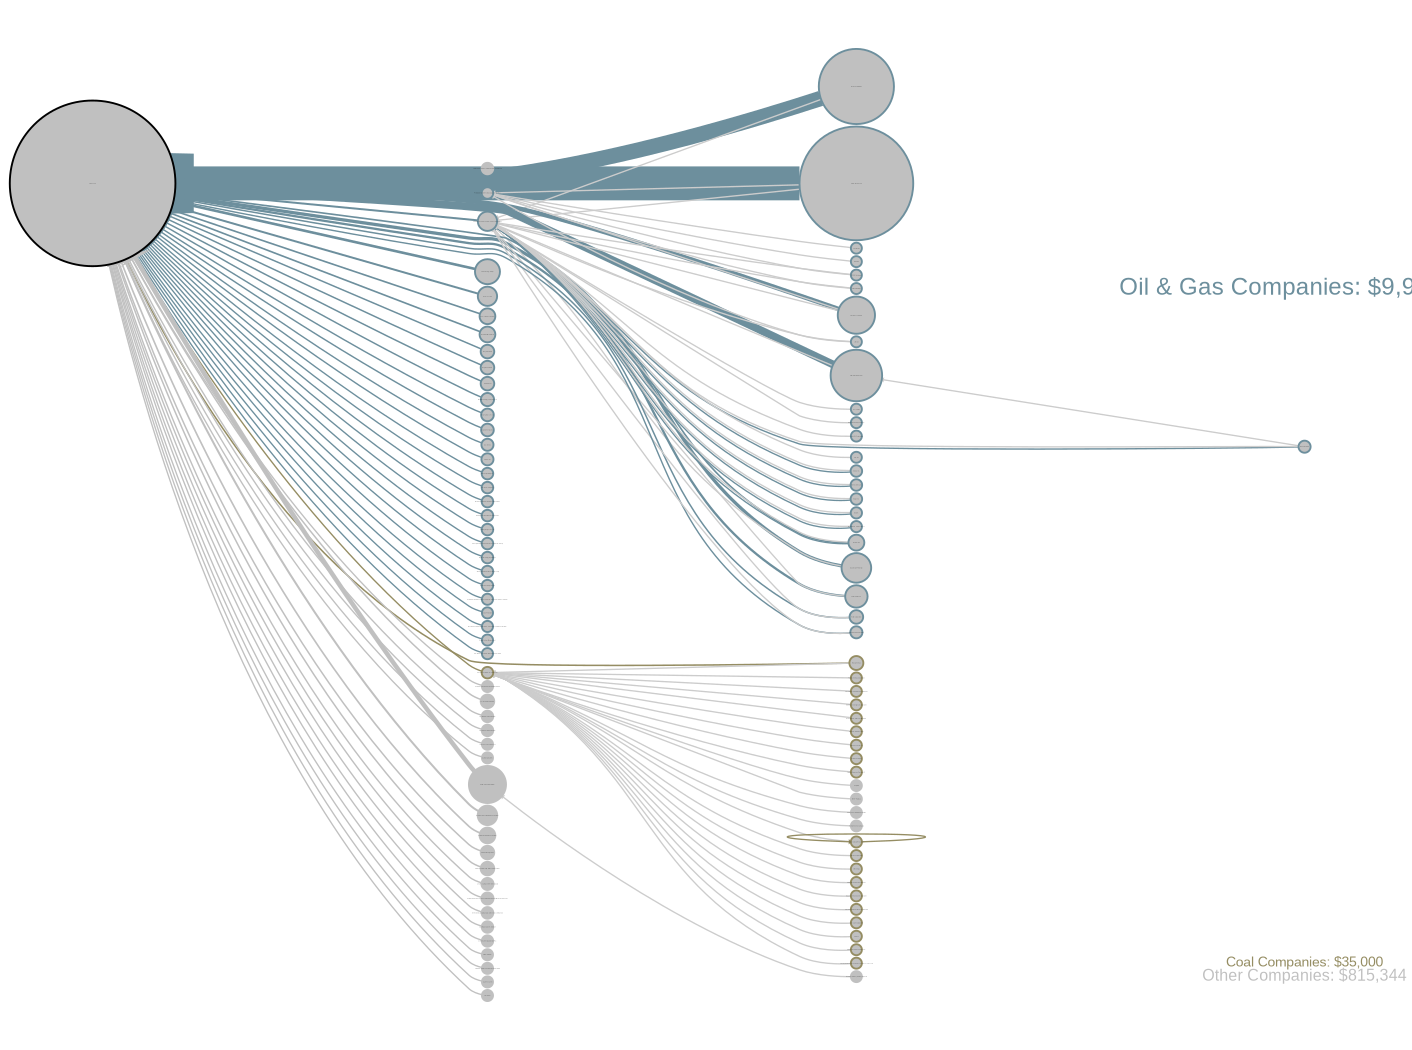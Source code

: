 digraph G {
	graph [outputorder=edgesfirst, truecolor=true, size="9.79,7.00!", dpi=96, bgcolor="#FFFFFF", splines=1, epsilon="0.0", rankdir=RL, ranksep=30, pad="1,5", fontname=Helvetica, fontnames=ps, fontsize=220];
	node [label="\N", style="setlinewidth(14), filled", fontsize=10, fixedsize=true, imagescale=true];
	graph [bb="0,0,10252,6978"];
	225 [label="Lumber Association of California and Nevada PAC", width="1.1667", href=a, id=225, Name="Lumber Association of California and Nevada PAC", cash=5000, nicecash="5,000", image="../www/com_images/ccircle.png", industry=timber, state=CA, shape=circle, onClick="selectNode('225');", onMouseover="highlightNode('225', 'Lumber Association of California and Nevada PAC<br/>$5,000');", color=gray, fillcolor="#c0c0c0", tileimage="../www/com_images/c.png", type=Com, fontname="Arial, Helvetica, sans-serif", target=225, pos="3517,6098", height="1.1806"];
	257 [label="YES on  23", width="16.917", href=a, id=257, Name="YES on  23", cash=10814561, nicecash="10,814,561", image="../www/com_images/ccircle.png", industry=political, state=CA, shape=circle, onClick="selectNode('257');", onMouseover="highlightNode('257', 'YES on  23<br/>$10,814,561');", color="#000000", fillcolor="#c0c0c0", tileimage="../www/com_images/c990.png", type=Com, fontname="Arial, Helvetica, sans-serif", target=257, pos="610,5990", height="16.931"];
	249 [label="Valero Services Inc", width="11.611", href=a, id=249, Name="Valero Services Inc", cash=5075315, nicecash="5,075,315", image="../www/com_images/ccircle.png", industry=oil, state=TX, shape=circle, onClick="selectNode('249');", onMouseover="highlightNode('249', 'Valero Services Inc<br/>$5,075,315');", color="#6d8f9d", fillcolor="#c0c0c0", tileimage="../www/com_images/c47.png", type=Com, fontname="Arial, Helvetica, sans-serif", target=249, pos="6233,5990", height="11.625"];
	244 [label="Tesoro Companies", width="7.6667", href=a, id=244, Name="Tesoro Companies", cash=2190637, nicecash="2,190,637", image="../www/com_images/ccircle.png", industry=oil, state=CA, shape=circle, onClick="selectNode('244');", onMouseover="highlightNode('244', 'Tesoro Companies<br/>$2,190,637');", color="#6d8f9d", fillcolor="#c0c0c0", tileimage="../www/com_images/c185.png", type=Com, fontname="Arial, Helvetica, sans-serif", target=244, pos="6233,6702", height="7.6806"];
	216 [label="Flint Hills Resources", width="5.25", href=a, id=216, Name="Flint Hills Resources", cash=1000000, nicecash="1,000,000", image="../www/com_images/ccircle.png", industry=oil, state=KS, shape=circle, onClick="selectNode('216');", onMouseover="highlightNode('216', 'Flint Hills Resources<br/>$1,000,000');", color="#6d8f9d", fillcolor="#c0c0c0", tileimage="../www/com_images/c20.png", type=Com, fontname="Arial, Helvetica, sans-serif", target=216, pos="6233,4583", height="5.2639"];
	300 [label="Marathon Petroleum", width="3.8056", href=a, id=300, Name="Marathon Petroleum", cash=500000, nicecash="500,000", image="../www/com_images/ccircle.png", industry=oil, shape=circle, onClick="selectNode('300');", onMouseover="highlightNode('300', 'Marathon Petroleum<br/>$500,000');", color="#6d8f9d", fillcolor="#c0c0c0", tileimage="../www/com_images/c93.png", type=Com, fontname="Arial, Helvetica, sans-serif", target=300, pos="6233,5025", height="3.8056"];
	233 [label="Occidental Petroleum", width="3.0278", href=a, id=233, Name="Occidental Petroleum", cash=300000, nicecash="300,000", image="../www/com_images/ccircle.png", industry=oil, state=CA, shape=circle, onClick="selectNode('233');", onMouseover="highlightNode('233', 'Occidental Petroleum<br/>$300,000');", color="#6d8f9d", fillcolor="#c0c0c0", tileimage="../www/com_images/c109.png", type=Com, fontname="Arial, Helvetica, sans-serif", target=233, pos="6233,3179", height="3.0278"];
	248 [label="Tower Energy Group", width="2.5556", href=a, id=248, Name="Tower Energy Group", cash=200000, nicecash="200,000", image="../www/com_images/ccircle.png", industry=oil, state=CA, shape=circle, onClick="selectNode('248');", onMouseover="highlightNode('248', 'Tower Energy Group<br/>$200,000');", color="#6d8f9d", fillcolor="#c0c0c0", tileimage="../www/com_images/c994.png", type=Com, fontname="Arial, Helvetica, sans-serif", target=248, pos="3517,5342", height="2.5556"];
	304 [label="CVR Energy Inc", width="2.2778", href=a, id=304, Name="CVR Energy Inc", cash=150000, nicecash="150,000", image="../www/com_images/ccircle.png", industry=oil, state=TX, shape=circle, onClick="selectNode('304');", onMouseover="highlightNode('304', 'CVR Energy Inc<br/>$150,000');", color="#6d8f9d", fillcolor="#c0c0c0", tileimage="../www/com_images/c.png", type=Com, fontname="Arial, Helvetica, sans-serif", target=304, pos="6233,2970", height="2.2917"];
	231 [label="National Petrochemical and Refiners Association", width="1.9722", href=a, id=231, Name="National Petrochemical and Refiners Association", cash=100000, nicecash="100,000", image="../www/com_images/ccircle.png", industry=oil, state=DC, shape=circle, onClick="selectNode('231');", onMouseover="highlightNode('231', 'National Petrochemical and Refiners Association<br/>$100,000');", color="#6d8f9d", fillcolor="#c0c0c0", tileimage="../www/com_images/c993.png", type=Com, fontname="Arial, Helvetica, sans-serif", target=231, pos="3517,5713", height="1.9722"];
	256 [label="World Oil Corp", width="1.9722", href=a, id=256, Name="World Oil Corp", cash=100000, nicecash="100,000", image="../www/com_images/ccircle.png", industry=oil, state=CA, shape=circle, onClick="selectNode('256');", onMouseover="highlightNode('256', 'World Oil Corp<br/>$100,000');", color="#6d8f9d", fillcolor="#c0c0c0", tileimage="../www/com_images/c.png", type=Com, fontname="Arial, Helvetica, sans-serif", target=256, pos="3517,5161", height="1.9722"];
	217 [label="Frontier Oil", width="1.6111", href=a, id=217, Name="Frontier Oil", cash=51000, nicecash="51,000", image="../www/com_images/ccircle.png", industry=oil, state=CO, shape=circle, onClick="selectNode('217');", onMouseover="highlightNode('217', 'Frontier Oil<br/>$51,000');", color="#6d8f9d", fillcolor="#c0c0c0", tileimage="../www/com_images/c210.png", type=Com, fontname="Arial, Helvetica, sans-serif", target=217, pos="6233,3364", height="1.625"];
	529 [label="ANR Pipeline Company", width="1.6111", href=a, id=529, Name="ANR Pipeline Company", cash=50000, nicecash="50,000", image="../www/com_images/ccircle.png", industry=oil, state=OR, shape=circle, onClick="selectNode('529');", onMouseover="highlightNode('529', 'ANR Pipeline Company<br/>$50,000');", color="#6d8f9d", fillcolor="#c0c0c0", tileimage="../www/com_images/c.png", type=Com, fontname="Arial, Helvetica, sans-serif", target=529, pos="3517,5014", height="1.6111"];
	241 [label="Total Energy Products", width="1.6111", href=a, id=241, Name="Total Energy Products", cash=50000, nicecash="50,000", image="../www/com_images/ccircle.png", industry=oil, state=CA, shape=circle, onClick="selectNode('241');", onMouseover="highlightNode('241', 'Total Energy Products<br/>$50,000');", color="#6d8f9d", fillcolor="#c0c0c0", tileimage="../www/com_images/c1009.png", type=Com, fontname="Arial, Helvetica, sans-serif", target=241, pos="3517,4880", height="1.6111"];
	197 [label="Berry Petroleum", width="1.3889", href=a, id=197, Name="Berry Petroleum", cash=25000, nicecash="25,000", image="../www/com_images/ccircle.png", industry=oil, state=CA, shape=circle, onClick="selectNode('197');", onMouseover="highlightNode('197', 'Berry Petroleum<br/>$25,000');", color="#6d8f9d", fillcolor="#c0c0c0", tileimage="../www/com_images/c998.png", type=Com, fontname="Arial, Helvetica, sans-serif", target=197, pos="3517,4754", height="1.3889"];
	221 [label="Holly Corporation", width="1.3889", href=a, id=221, Name="Holly Corporation", cash=25000, nicecash="25,000", image="../www/com_images/ccircle.png", industry=oil, state=TX, shape=circle, onClick="selectNode('221');", onMouseover="highlightNode('221', 'Holly Corporation<br/>$25,000');", color="#6d8f9d", fillcolor="#c0c0c0", tileimage="../www/com_images/c995.png", type=Com, fontname="Arial, Helvetica, sans-serif", target=221, pos="6233,2820", height="1.3889"];
	242 [label="Boyett Petroleum", width="1.3889", href=a, id=242, Name="Boyett Petroleum", cash=25000, nicecash="25,000", image="../www/com_images/ccircle.png", industry=oil, state=CA, shape=circle, onClick="selectNode('242');", onMouseover="highlightNode('242', 'Boyett Petroleum<br/>$25,000');", color="#6d8f9d", fillcolor="#c0c0c0", tileimage="../www/com_images/c997.png", type=Com, fontname="Arial, Helvetica, sans-serif", target=242, pos="3517,4636", height="1.3889"];
	237 [label="Robinson Oil", width="1.3889", href=a, id=237, Name="Robinson Oil", cash=25000, nicecash="25,000", image="../www/com_images/ccircle.png", industry=oil, state=CA, shape=circle, onClick="selectNode('237');", onMouseover="highlightNode('237', 'Robinson Oil<br/>$25,000');", color="#6d8f9d", fillcolor="#c0c0c0", tileimage="../www/com_images/c996.png", type=Com, fontname="Arial, Helvetica, sans-serif", target=237, pos="3517,4518", height="1.3889"];
	200 [label="BreitBurn Energy Company LLC", width="1.3333", href=a, id=200, Name="BreitBurn Energy Company LLC", cash=20000, nicecash="20,000", image="../www/com_images/ccircle.png", industry=oil, state=CA, shape=circle, onClick="selectNode('200');", onMouseover="highlightNode('200', 'BreitBurn Energy Company LLC<br/>$20,000');", color="#6d8f9d", fillcolor="#c0c0c0", tileimage="../www/com_images/c1006.png", type=Com, fontname="Arial, Helvetica, sans-serif", target=200, pos="3517,4402", height="1.3472"];
	351 [label="Total Saftey U.S. Inc", width="1.2778", href=a, id=351, Name="Total Saftey U.S. Inc", cash=15000, nicecash="15,000", image="../www/com_images/ccircle.png", industry=oil, state=TX, shape=circle, onClick="selectNode('351');", onMouseover="highlightNode('351', 'Total Saftey U.S. Inc<br/>$15,000');", color="#6d8f9d", fillcolor="#c0c0c0", tileimage="../www/com_images/c.png", type=Com, fontname="Arial, Helvetica, sans-serif", target=351, pos="3517,4290", height="1.2917"];
	250 [label="Vaquero Energy Inc.", width="1.2778", href=a, id=250, Name="Vaquero Energy Inc.", cash=15000, nicecash="15,000", image="../www/com_images/ccircle.png", industry=oil, state=CA, shape=circle, onClick="selectNode('250');", onMouseover="highlightNode('250', 'Vaquero Energy Inc.<br/>$15,000');", color="#6d8f9d", fillcolor="#c0c0c0", tileimage="../www/com_images/c1012.png", type=Com, fontname="Arial, Helvetica, sans-serif", target=250, pos="3517,4180", height="1.2917"];
	222 [label="Jaco Oil Co.", width="1.2222", href=a, id=222, Name="Jaco Oil Co.", cash=10000, nicecash="10,000", image="../www/com_images/ccircle.png", industry=oil, state=CA, shape=circle, onClick="selectNode('222');", onMouseover="highlightNode('222', 'Jaco Oil Co.<br/>$10,000');", color="#6d8f9d", fillcolor="#c0c0c0", tileimage="../www/com_images/c.png", type=Com, fontname="Arial, Helvetica, sans-serif", target=222, pos="3517,4072", height="1.2361"];
	251 [label="Venoco Inc", width="1.2222", href=a, id=251, Name="Venoco Inc", cash=10000, nicecash="10,000", image="../www/com_images/ccircle.png", industry=oil, state=CO, shape=circle, onClick="selectNode('251');", onMouseover="highlightNode('251', 'Venoco Inc<br/>$10,000');", color="#6d8f9d", fillcolor="#c0c0c0", tileimage="../www/com_images/c25.png", type=Com, fontname="Arial, Helvetica, sans-serif", target=251, pos="3517,3966", height="1.2361"];
	260 [label="Koch Industries", width="1.2222", href=a, id=260, Name="Koch Industries", cash=10000, nicecash="10,000", image="../www/com_images/ccircle.png", industry=oil, state=DC, shape=circle, onClick="selectNode('260');", onMouseover="highlightNode('260', 'Koch Industries<br/>$10,000');", color="#6d8f9d", fillcolor="#c0c0c0", tileimage="../www/com_images/c48.png", type=Com, fontname="Arial, Helvetica, sans-serif", target=260, pos="9532,4063", height="1.2361"];
	235 [label="Placid Refining Company", width="1.2222", href=a, id=235, Name="Placid Refining Company", cash=9995, nicecash="9,995", image="../www/com_images/ccircle.png", industry=oil, state=LA, shape=circle, onClick="selectNode('235');", onMouseover="highlightNode('235', 'Placid Refining Company<br/>$9,995');", color="#6d8f9d", fillcolor="#c0c0c0", tileimage="../www/com_images/c999.png", type=Com, fontname="Arial, Helvetica, sans-serif", target=235, pos="6233,2708", height="1.2361"];
	302 [label="Sunoco Inc.", width="1.1667", href=a, id=302, Name="Sunoco Inc.", cash=5000, nicecash="5,000", image="../www/com_images/ccircle.png", industry=oil, shape=circle, onClick="selectNode('302');", onMouseover="highlightNode('302', 'Sunoco Inc.<br/>$5,000');", color="#6d8f9d", fillcolor="#c0c0c0", tileimage="../www/com_images/c83.png", type=Com, fontname="Arial, Helvetica, sans-serif", target=302, pos="6233,3886", height="1.1806"];
	230 [label="Naftex Operating Co.", width="1.1667", href=a, id=230, Name="Naftex Operating Co.", cash=5000, nicecash="5,000", image="../www/com_images/ccircle.png", industry=oil, state=CA, shape=circle, onClick="selectNode('230');", onMouseover="highlightNode('230', 'Naftex Operating Co.<br/>$5,000');", color="#6d8f9d", fillcolor="#c0c0c0", tileimage="../www/com_images/c.png", type=Com, fontname="Arial, Helvetica, sans-serif", target=230, pos="3517,3862", height="1.1806"];
	234 [label="Petroleum Marketers Association of America", width="1.1667", href=a, id=234, Name="Petroleum Marketers Association of America", cash=5000, nicecash="5,000", image="../www/com_images/ccircle.png", industry=oil, state=VA, shape=circle, onClick="selectNode('234');", onMouseover="highlightNode('234', 'Petroleum Marketers Association of America<br/>$5,000');", color="#6d8f9d", fillcolor="#c0c0c0", tileimage="../www/com_images/c187.png", type=Com, fontname="Arial, Helvetica, sans-serif", target=234, pos="3517,5920", height="1.1806"];
	245 [label="The Termo Company", width="1.1667", href=a, id=245, Name="The Termo Company", cash=5000, nicecash="5,000", image="../www/com_images/ccircle.png", industry=oil, state=CA, shape=circle, onClick="selectNode('245');", onMouseover="highlightNode('245', 'The Termo Company<br/>$5,000');", color="#6d8f9d", fillcolor="#c0c0c0", tileimage="../www/com_images/c1013.png", type=Com, fontname="Arial, Helvetica, sans-serif", target=245, pos="3517,3760", height="1.1806"];
	253 [label="Western Petroleum Marketers Association", width="1.1667", href=a, id=253, Name="Western Petroleum Marketers Association", cash=5000, nicecash="5,000", image="../www/com_images/ccircle.png", industry=oil, state=UT, shape=circle, onClick="selectNode('253');", onMouseover="highlightNode('253', 'Western Petroleum Marketers Association<br/>$5,000');", color="#6d8f9d", fillcolor="#c0c0c0", tileimage="../www/com_images/c1000.png", type=Com, fontname="Arial, Helvetica, sans-serif", target=253, pos="3517,3658", height="1.1806"];
	259 [label="NOVA chemicals", width="1.1667", href=a, id=259, Name="NOVA chemicals", cash=5000, nicecash="5,000", image="../www/com_images/ccircle.png", industry=oil, state=PA, shape=circle, onClick="selectNode('259');", onMouseover="highlightNode('259', 'NOVA chemicals<br/>$5,000');", color="#6d8f9d", fillcolor="#c0c0c0", tileimage="../www/com_images/c1011.png", type=Com, fontname="Arial, Helvetica, sans-serif", target=259, pos="6233,3784", height="1.1806"];
	344 [label="Washington Oil Marketers Association", width="1.1667", href=a, id=344, Name="Washington Oil Marketers Association", cash=5000, nicecash="5,000", image="../www/com_images/ccircle.png", industry=oil, state=WA, shape=circle, onClick="selectNode('344');", onMouseover="highlightNode('344', 'Washington Oil Marketers Association<br/>$5,000');", color="#6d8f9d", fillcolor="#c0c0c0", tileimage="../www/com_images/c.png", type=Com, fontname="Arial, Helvetica, sans-serif", target=344, pos="3517,3556", height="1.1806"];
	356 [label="Golding Barge Line, Inc", width="1.1667", href=a, id=356, Name="Golding Barge Line, Inc", cash=5000, nicecash="5,000", image="../www/com_images/ccircle.png", industry=oil, state=MS, shape=circle, onClick="selectNode('356');", onMouseover="highlightNode('356', 'Golding Barge Line, Inc<br/>$5,000');", color="#6d8f9d", fillcolor="#c0c0c0", tileimage="../www/com_images/c.png", type=Com, fontname="Arial, Helvetica, sans-serif", target=356, pos="3517,3454", height="1.1806"];
	808 [label="NACS (National Association of Convenience Stores)", width="1.1667", href=a, id=808, Name="NACS (National Association of Convenience Stores)", cash=5000, nicecash="5,000", image="../www/com_images/ccircle.png", industry=oil, state=VA, shape=circle, onClick="selectNode('808');", onMouseover="highlightNode('808', 'NACS (National Association of Convenience Stores)<br/>$5,000');", color="#6d8f9d", fillcolor="#c0c0c0", tileimage="../www/com_images/c.png", type=Com, fontname="Arial, Helvetica, sans-serif", target=808, pos="3517,3352", height="1.1806"];
	195 [label="American Energy Operations ", width="1.1667", href=a, id=195, Name="American Energy Operations ", cash=5000, nicecash="5,000", image="../www/com_images/ccircle.png", industry=oil, state=CA, shape=circle, onClick="selectNode('195');", onMouseover="highlightNode('195', 'American Energy Operations <br/>$5,000');", color="#6d8f9d", fillcolor="#c0c0c0", tileimage="../www/com_images/c.png", type=Com, fontname="Arial, Helvetica, sans-serif", target=195, pos="3517,3250", height="1.1806"];
	215 [label="E and B Natural Resources Mgmt. Corp", width="1.1667", href=a, id=215, Name="E and B Natural Resources Mgmt. Corp", cash=5000, nicecash="5,000", image="../www/com_images/ccircle.png", industry=oil, state=CA, shape=circle, onClick="selectNode('215');", onMouseover="highlightNode('215', 'E and B Natural Resources Mgmt. Corp<br/>$5,000');", color="#6d8f9d", fillcolor="#c0c0c0", tileimage="../www/com_images/c.png", type=Com, fontname="Arial, Helvetica, sans-serif", target=215, pos="3517,3148", height="1.1806"];
	301 [label="Ergon Inc", width="1.1667", href=a, id=301, Name="Ergon Inc", cash=4000, nicecash="4,000", image="../www/com_images/ccircle.png", industry=oil, shape=circle, onClick="selectNode('301');", onMouseover="highlightNode('301', 'Ergon Inc<br/>$4,000');", color="#6d8f9d", fillcolor="#c0c0c0", tileimage="../www/com_images/c202.png", type=Com, fontname="Arial, Helvetica, sans-serif", target=301, pos="6233,3682", height="1.1806"];
	198 [label="Bouchard Transportation", width="1.1667", href=a, id=198, Name="Bouchard Transportation", cash=3000, nicecash="3,000", image="../www/com_images/ccircle.png", industry=oil, state=NY, shape=circle, onClick="selectNode('198');", onMouseover="highlightNode('198', 'Bouchard Transportation<br/>$3,000');", color="#6d8f9d", fillcolor="#c0c0c0", tileimage="../www/com_images/c.png", type=Com, fontname="Arial, Helvetica, sans-serif", target=198, pos="3517,3046", height="1.1667"];
	306 [label=INEOS, width="1.1389", href=a, id=306, Name=INEOS, cash=2500, nicecash="2,500", image="../www/com_images/ccircle.png", industry=oil, shape=circle, onClick="selectNode('306');", onMouseover="highlightNode('306', 'INEOS<br/>$2,500');", color="#6d8f9d", fillcolor="#c0c0c0", tileimage="../www/com_images/c.png", type=Com, fontname="Arial, Helvetica, sans-serif", target=306, pos="6233,3581", height="1.1528"];
	342 [label="Petroleum Marketers and Convenience Store Association of Kansas", width="1.1389", href=a, id=342, Name="Petroleum Marketers and Convenience Store Association of Kansas", cash=1000, nicecash="1,000", image="../www/com_images/ccircle.png", industry=oil, state=KS, shape=circle, onClick="selectNode('342');", onMouseover="highlightNode('342', 'Petroleum Marketers and Convenience Store Association of Kansas<br/>$1,000');", color="#6d8f9d", fillcolor="#c0c0c0", tileimage="../www/com_images/c.png", type=Com, fontname="Arial, Helvetica, sans-serif", target=342, pos="3517,2945", height="1.1389"];
	488 [label="Grand Petroleum", width="1.1389", href=a, id=488, Name="Grand Petroleum", cash=1000, nicecash="1,000", image="../www/com_images/ccircle.png", industry=oil, state=CA, shape=circle, onClick="selectNode('488');", onMouseover="highlightNode('488', 'Grand Petroleum<br/>$1,000');", color="#6d8f9d", fillcolor="#c0c0c0", tileimage="../www/com_images/c.png", type=Com, fontname="Arial, Helvetica, sans-serif", target=488, pos="3517,2845", height="1.1389"];
	490 [label="Montana Petroleum Marketers &amp; Convenience Store Association", width="1.1389", href=a, id=490, Name="Montana Petroleum Marketers &amp; Convenience Store Association", cash=1000, nicecash="1,000", image="../www/com_images/ccircle.png", industry=oil, state=MT, shape=circle, onClick="selectNode('490');", onMouseover="highlightNode('490', 'Montana Petroleum Marketers &amp; Convenience Store Association<br/>$1,000');", color="#6d8f9d", fillcolor="#c0c0c0", tileimage="../www/com_images/c.png", type=Com, fontname="Arial, Helvetica, sans-serif", target=490, pos="3517,2745", height="1.1389"];
	236 [label="Robert Parker (Repcon Inc)", width="1.1389", href=a, id=236, Name="Robert Parker (Repcon Inc)", cash=1000, nicecash="1,000", image="../www/com_images/ccircle.png", industry=oil, state=TX, shape=circle, onClick="selectNode('236');", onMouseover="highlightNode('236', 'Robert Parker (Repcon Inc)<br/>$1,000');", color="#6d8f9d", fillcolor="#c0c0c0", tileimage="../www/com_images/c.png", type=Com, fontname="Arial, Helvetica, sans-serif", target=236, pos="3517,2645", height="1.1389"];
	489 [label="New Mexico Petroleum Marketers Association", width="1.1389", href=a, id=489, Name="New Mexico Petroleum Marketers Association", cash=1000, nicecash="1,000", image="../www/com_images/ccircle.png", industry=oil, state=NM, shape=circle, onClick="selectNode('489');", onMouseover="highlightNode('489', 'New Mexico Petroleum Marketers Association<br/>$1,000');", color="#6d8f9d", fillcolor="#c0c0c0", tileimage="../www/com_images/c.png", type=Com, fontname="Arial, Helvetica, sans-serif", target=489, pos="3517,2545", height="1.1389"];
	258 [label="Air Products  Chemicals Inc", width="1.1389", href=a, id=258, Name="Air Products  Chemicals Inc", cash=1000, nicecash="1,000", image="../www/com_images/ccircle.png", industry=oil, state=PA, shape=circle, onClick="selectNode('258');", onMouseover="highlightNode('258', 'Air Products  Chemicals Inc<br/>$1,000');", color="#6d8f9d", fillcolor="#c0c0c0", tileimage="../www/com_images/c1005.png", type=Com, fontname="Arial, Helvetica, sans-serif", target=258, pos="6233,3481", height="1.1389"];
	308 [label="PBF Energy", width="1.1111", href=a, id=308, Name="PBF Energy", cash=0, nicecash=0, image="../www/com_images/ccircle.png", industry=oil, shape=circle, onClick="selectNode('308');", onMouseover="highlightNode('308', 'PBF Energy<br/>(amount not disclosed)');", color="#6d8f9d", fillcolor="#c0c0c0", tileimage="../www/com_images/c1014.png", type=Com, fontname="Arial, Helvetica, sans-serif", target=308, pos="6233,4336", height="1.125"];
	454 [label="Shell OIl", width="1.1111", href=a, id=454, Name="Shell OIl", cash=0, nicecash=0, image="../www/com_images/ccircle.png", industry=oil, state=TX, shape=circle, onClick="selectNode('454');", onMouseover="highlightNode('454', 'Shell OIl<br/>(amount not disclosed)');", color="#6d8f9d", fillcolor="#c0c0c0", tileimage="../www/com_images/c30.png", type=Com, fontname="Arial, Helvetica, sans-serif", target=454, pos="6233,5416", height="1.125"];
	798 [label=ExxonMobil, width="1.1111", href=a, id=798, Name=ExxonMobil, cash=0, nicecash=0, image="../www/com_images/ccircle.png", industry=oil, state=TX, shape=circle, onClick="selectNode('798');", onMouseover="highlightNode('798', 'ExxonMobil<br/>(amount not disclosed)');", color="#6d8f9d", fillcolor="#c0c0c0", tileimage="../www/com_images/c28.png", type=Com, fontname="Arial, Helvetica, sans-serif", target=798, pos="6233,5514", height="1.125"];
	261 [label=Chevron, width="1.1111", href=a, id=261, Name=Chevron, cash=0, nicecash=0, image="../www/com_images/ccircle.png", industry=oil, state=CA, shape=circle, onClick="selectNode('261');", onMouseover="highlightNode('261', 'Chevron<br/>(amount not disclosed)');", color="#6d8f9d", fillcolor="#c0c0c0", tileimage="../www/com_images/c98.png", type=Com, fontname="Arial, Helvetica, sans-serif", target=261, pos="6233,4830", height="1.125"];
	263 [label="CITGO Petroleum", width="1.1111", href=a, id=263, Name="CITGO Petroleum", cash=0, nicecash=0, image="../www/com_images/ccircle.png", industry=oil, shape=circle, onClick="selectNode('263');", onMouseover="highlightNode('263', 'CITGO Petroleum<br/>(amount not disclosed)');", color="#6d8f9d", fillcolor="#c0c0c0", tileimage="../www/com_images/c1004.png", type=Com, fontname="Arial, Helvetica, sans-serif", target=263, pos="6233,5318", height="1.125"];
	303 [label="Western Refining Company", width="1.1111", href=a, id=303, Name="Western Refining Company", cash=0, nicecash=0, image="../www/com_images/ccircle.png", industry=oil, shape=circle, onClick="selectNode('303');", onMouseover="highlightNode('303', 'Western Refining Company<br/>(amount not disclosed)');", color="#6d8f9d", fillcolor="#c0c0c0", tileimage="../www/com_images/c79.png", type=Com, fontname="Arial, Helvetica, sans-serif", target=303, pos="6233,4238", height="1.125"];
	305 [label="Sinclair Oil Corporation", width="1.1111", href=a, id=305, Name="Sinclair Oil Corporation", cash=0, nicecash=0, image="../www/com_images/ccircle.png", industry=oil, shape=circle, onClick="selectNode('305');", onMouseover="highlightNode('305', 'Sinclair Oil Corporation<br/>(amount not disclosed)');", color="#6d8f9d", fillcolor="#c0c0c0", tileimage="../www/com_images/c2.png", type=Com, fontname="Arial, Helvetica, sans-serif", target=305, pos="6233,4140", height="1.125"];
	307 [label="CHS Inc.", width="1.1111", href=a, id=307, Name="CHS Inc.", cash=0, nicecash=0, image="../www/com_images/ccircle.png", industry=oil, shape=circle, onClick="selectNode('307');", onMouseover="highlightNode('307', 'CHS Inc.<br/>(amount not disclosed)');", color="#6d8f9d", fillcolor="#c0c0c0", tileimage="../www/com_images/c.png", type=Com, fontname="Arial, Helvetica, sans-serif", target=307, pos="6233,3986", height="1.125"];
	262 [label=ConocoPhillips, width="1.1111", href=a, id=262, Name=ConocoPhillips, cash=0, nicecash=0, image="../www/com_images/ccircle.png", industry=oil, shape=circle, onClick="selectNode('262');", onMouseover="highlightNode('262', 'ConocoPhillips<br/>(amount not disclosed)');", color="#6d8f9d", fillcolor="#c0c0c0", tileimage="../www/com_images/c92.png", type=Com, fontname="Arial, Helvetica, sans-serif", target=262, pos="6233,5220", height="1.125"];
	229 [label="Murray Energy", width="1.4167", href=a, id=229, Name="Murray Energy", cash=30000, nicecash="30,000", image="../www/com_images/ccircle.png", industry=coal, state=OH, shape=circle, onClick="selectNode('229');", onMouseover="highlightNode('229', 'Murray Energy<br/>$30,000');", color="#958d63", fillcolor="#c0c0c0", tileimage="../www/com_images/c155.png", type=Com, fontname="Arial, Helvetica, sans-serif", target=229, pos="6233,2476", height="1.4306"];
	194 [label="American Coalition for Clean Coal", width="1.1667", href=a, id=194, Name="American Coalition for Clean Coal", cash=5000, nicecash="5,000", image="../www/com_images/ccircle.png", industry=coal, state=VA, shape=circle, onClick="selectNode('194');", onMouseover="highlightNode('194', 'American Coalition for Clean Coal<br/>$5,000');", color="#958d63", fillcolor="#c0c0c0", tileimage="../www/com_images/c1001.png", type=Com, fontname="Arial, Helvetica, sans-serif", target=194, pos="3517,2406", height="1.1806"];
	297 [label="Alpha Natural Resources", width="1.1389", href=a, id=297, Name="Alpha Natural Resources", cash=1000, nicecash="1,000", image="../www/com_images/ccircle.png", industry=coal, shape=circle, onClick="selectNode('297');", onMouseover="highlightNode('297', 'Alpha Natural Resources<br/>$1,000');", color="#958d63", fillcolor="#c0c0c0", tileimage="../www/com_images/c.png", type=Com, fontname="Arial, Helvetica, sans-serif", target=297, pos="6233,1172", height="1.1389"];
	277 [label="Jennmar Corporation", width="1.1111", href=a, id=277, Name="Jennmar Corporation", cash=0, nicecash=0, image="../www/com_images/ccircle.png", industry=coal, shape=circle, onClick="selectNode('277');", onMouseover="highlightNode('277', 'Jennmar Corporation<br/>(amount not disclosed)');", color="#958d63", fillcolor="#c0c0c0", tileimage="../www/com_images/c.png", type=Com, fontname="Arial, Helvetica, sans-serif", target=277, pos="6233,1073", height="1.125"];
	281 [label="DTE Energy", width="1.1111", href=a, id=281, Name="DTE Energy", cash=0, nicecash=0, image="../www/com_images/ccircle.png", industry=coal, shape=circle, onClick="selectNode('281');", onMouseover="highlightNode('281', 'DTE Energy<br/>(amount not disclosed)');", color="#958d63", fillcolor="#c0c0c0", tileimage="../www/com_images/c139.png", type=Com, fontname="Arial, Helvetica, sans-serif", target=281, pos="6233,975", height="1.125"];
	286 [label="CONSOL Energy Incorporated", width="1.1111", href=a, id=286, Name="CONSOL Energy Incorporated", cash=0, nicecash=0, image="../www/com_images/ccircle.png", industry=coal, shape=circle, onClick="selectNode('286');", onMouseover="highlightNode('286', 'CONSOL Energy Incorporated<br/>(amount not disclosed)');", color="#958d63", fillcolor="#c0c0c0", tileimage="../www/com_images/c158.png", type=Com, fontname="Arial, Helvetica, sans-serif", target=286, pos="6233,877", height="1.125"];
	288 [label="Bucyrus International Incorporated", width="1.1111", href=a, id=288, Name="Bucyrus International Incorporated", cash=0, nicecash=0, image="../www/com_images/ccircle.png", industry=coal, shape=circle, onClick="selectNode('288');", onMouseover="highlightNode('288', 'Bucyrus International Incorporated<br/>(amount not disclosed)');", color="#958d63", fillcolor="#c0c0c0", tileimage="../www/com_images/c.png", type=Com, fontname="Arial, Helvetica, sans-serif", target=288, pos="6233,779", height="1.125"];
	291 [label="Berwind Natural Resources Corporation", width="1.1111", href=a, id=291, Name="Berwind Natural Resources Corporation", cash=0, nicecash=0, image="../www/com_images/ccircle.png", industry=coal, shape=circle, onClick="selectNode('291');", onMouseover="highlightNode('291', 'Berwind Natural Resources Corporation<br/>(amount not disclosed)');", color="#958d63", fillcolor="#c0c0c0", tileimage="../www/com_images/c.png", type=Com, fontname="Arial, Helvetica, sans-serif", target=291, pos="6233,681", height="1.125"];
	294 [label="Arch Coal Incorporated", width="1.1111", href=a, id=294, Name="Arch Coal Incorporated", cash=0, nicecash=0, image="../www/com_images/ccircle.png", industry=coal, shape=circle, onClick="selectNode('294');", onMouseover="highlightNode('294', 'Arch Coal Incorporated<br/>(amount not disclosed)');", color="#958d63", fillcolor="#c0c0c0", tileimage="../www/com_images/c137.png", type=Com, fontname="Arial, Helvetica, sans-serif", target=294, pos="6233,583", height="1.125"];
	296 [label=Ameren, width="1.1111", href=a, id=296, Name=Ameren, cash=0, nicecash=0, image="../www/com_images/ccircle.png", industry=coal, shape=circle, onClick="selectNode('296');", onMouseover="highlightNode('296', 'Ameren<br/>(amount not disclosed)');", color="#958d63", fillcolor="#c0c0c0", tileimage="../www/com_images/c147.png", type=Com, fontname="Arial, Helvetica, sans-serif", target=296, pos="6233,485", height="1.125"];
	298 [label="Alliance Resource Partners LP", width="1.1111", href=a, id=298, Name="Alliance Resource Partners LP", cash=0, nicecash=0, image="../www/com_images/ccircle.png", industry=coal, shape=circle, onClick="selectNode('298');", onMouseover="highlightNode('298', 'Alliance Resource Partners LP<br/>(amount not disclosed)');", color="#958d63", fillcolor="#c0c0c0", tileimage="../www/com_images/c143.png", type=Com, fontname="Arial, Helvetica, sans-serif", target=298, pos="6233,387", height="1.125"];
	793 [label="Other members of the American Coalition for Clean Coal", width="1.1111", href=a, id=793, Name="Other members of the American Coalition for Clean Coal", cash=0, nicecash=0, image="../www/com_images/ccircle.png", industry=coal, shape=circle, onClick="selectNode('793');", onMouseover="highlightNode('793', 'Other members of the American Coalition for Clean Coal<br/>(amount not disclosed)');", color="#958d63", fillcolor="#c0c0c0", tileimage="../www/com_images/c.png", type=Com, fontname="Arial, Helvetica, sans-serif", target=793, pos="6233,289", height="1.125"];
	270 [label="Peabody Energy Corporation", width="1.1111", href=a, id=270, Name="Peabody Energy Corporation", cash=0, nicecash=0, image="../www/com_images/ccircle.png", industry=coal, shape=circle, onClick="selectNode('270');", onMouseover="highlightNode('270', 'Peabody Energy Corporation<br/>(amount not disclosed)');", color="#958d63", fillcolor="#c0c0c0", tileimage="../www/com_images/c150.png", type=Com, fontname="Arial, Helvetica, sans-serif", target=270, pos="6233,2367", height="1.125"];
	278 [label="International Coal Group Incorporated", width="1.1111", href=a, id=278, Name="International Coal Group Incorporated", cash=0, nicecash=0, image="../www/com_images/ccircle.png", industry=coal, shape=circle, onClick="selectNode('278');", onMouseover="highlightNode('278', 'International Coal Group Incorporated<br/>(amount not disclosed)');", color="#958d63", fillcolor="#c0c0c0", tileimage="../www/com_images/c142.png", type=Com, fontname="Arial, Helvetica, sans-serif", target=278, pos="6233,2269", height="1.125"];
	282 [label="Drummond Company Incorporated", width="1.1111", href=a, id=282, Name="Drummond Company Incorporated", cash=0, nicecash=0, image="../www/com_images/ccircle.png", industry=coal, shape=circle, onClick="selectNode('282');", onMouseover="highlightNode('282', 'Drummond Company Incorporated<br/>(amount not disclosed)');", color="#958d63", fillcolor="#c0c0c0", tileimage="../www/com_images/c146.png", type=Com, fontname="Arial, Helvetica, sans-serif", target=282, pos="6233,2171", height="1.125"];
	292 [label="Basin Electric Power Cooperative", width="1.1111", href=a, id=292, Name="Basin Electric Power Cooperative", cash=0, nicecash=0, image="../www/com_images/ccircle.png", industry=coal, shape=circle, onClick="selectNode('292');", onMouseover="highlightNode('292', 'Basin Electric Power Cooperative<br/>(amount not disclosed)');", color="#958d63", fillcolor="#c0c0c0", tileimage="../www/com_images/c30.png", type=Com, fontname="Arial, Helvetica, sans-serif", target=292, pos="6233,2073", height="1.125"];
	295 [label="American Electric Power", width="1.1111", href=a, id=295, Name="American Electric Power", cash=0, nicecash=0, image="../www/com_images/ccircle.png", industry=coal, shape=circle, onClick="selectNode('295');", onMouseover="highlightNode('295', 'American Electric Power<br/>(amount not disclosed)');", color="#958d63", fillcolor="#c0c0c0", tileimage="../www/com_images/c166.png", type=Com, fontname="Arial, Helvetica, sans-serif", target=295, pos="6233,1975", height="1.125"];
	299 [label="Allegheny Energy Inc", width="1.1111", href=a, id=299, Name="Allegheny Energy Inc", cash=0, nicecash=0, image="../www/com_images/ccircle.png", industry=coal, shape=circle, onClick="selectNode('299');", onMouseover="highlightNode('299', 'Allegheny Energy Inc<br/>(amount not disclosed)');", color="#958d63", fillcolor="#c0c0c0", tileimage="../www/com_images/c1003.png", type=Com, fontname="Arial, Helvetica, sans-serif", target=299, pos="6233,1877", height="1.125"];
	268 [label="Southern Company", width="1.1111", href=a, id=268, Name="Southern Company", cash=0, nicecash=0, image="../www/com_images/ccircle.png", industry=coal, shape=circle, onClick="selectNode('268');", onMouseover="highlightNode('268', 'Southern Company<br/>(amount not disclosed)');", color="#958d63", fillcolor="#c0c0c0", tileimage="../www/com_images/c151.png", type=Com, fontname="Arial, Helvetica, sans-serif", target=268, pos="6233,1779", height="1.125"];
	273 [label="Natural Resource Partners LP", width="1.1111", href=a, id=273, Name="Natural Resource Partners LP", cash=0, nicecash=0, image="../www/com_images/ccircle.png", industry=coal, shape=circle, onClick="selectNode('273');", onMouseover="highlightNode('273', 'Natural Resource Partners LP<br/>(amount not disclosed)');", color="#958d63", fillcolor="#c0c0c0", tileimage="../www/com_images/c1002.png", type=Com, fontname="Arial, Helvetica, sans-serif", target=273, pos="6233,1681", height="1.125"];
	205 [label="California Drug and Alcohol Testing Alliance", width="1.1389", href=a, id=205, Name="California Drug and Alcohol Testing Alliance", cash=1000, nicecash="1,000", image="../www/com_images/ccircle.png", industry=alcohol, state=CA, shape=circle, onClick="selectNode('205');", onMouseover="highlightNode('205', 'California Drug and Alcohol Testing Alliance<br/>$1,000');", color=gray, fillcolor="#c0c0c0", tileimage="../www/com_images/c.png", type=Com, fontname="Arial, Helvetica, sans-serif", target=205, pos="3517,2305", height="1.1389"];
	375 [label="J.G. Boswell Company ", width="1.3889", href=a, id=375, Name="J.G. Boswell Company ", cash=25000, nicecash="25,000", image="../www/com_images/ccircle.png", industry=agriculture, state=CA, shape=circle, onClick="selectNode('375');", onMouseover="highlightNode('375', 'J.G. Boswell Company <br/>$25,000');", color=gray, fillcolor="#c0c0c0", tileimage="../www/com_images/c.png", type=Com, fontname="Arial, Helvetica, sans-serif", target=375, pos="3517,2196", height="1.3889"];
	486 [label="The Morning Star Company", width="1.1667", href=a, id=486, Name="The Morning Star Company", cash=5000, nicecash="5,000", image="../www/com_images/ccircle.png", industry=agriculture, state=CA, shape=circle, onClick="selectNode('486');", onMouseover="highlightNode('486', 'The Morning Star Company<br/>$5,000');", color=gray, fillcolor="#c0c0c0", tileimage="../www/com_images/c1033.png", type=Com, fontname="Arial, Helvetica, sans-serif", target=486, pos="3517,2086", height="1.1806"];
	487 [label="Ingomar Packing Company", width="1.1667", href=a, id=487, Name="Ingomar Packing Company", cash=5000, nicecash="5,000", image="../www/com_images/ccircle.png", industry=agriculture, state=CA, shape=circle, onClick="selectNode('487');", onMouseover="highlightNode('487', 'Ingomar Packing Company<br/>$5,000');", color=gray, fillcolor="#c0c0c0", tileimage="../www/com_images/c1029.png", type=Com, fontname="Arial, Helvetica, sans-serif", target=487, pos="3517,1984", height="1.1806"];
	204 [label="California Citrus Mutual PAC", width="1.1389", href=a, id=204, Name="California Citrus Mutual PAC", cash=1500, nicecash="1,500", image="../www/com_images/ccircle.png", industry=agriculture, state=CA, shape=circle, onClick="selectNode('204');", onMouseover="highlightNode('204', 'California Citrus Mutual PAC<br/>$1,500');", color=gray, fillcolor="#c0c0c0", tileimage="../www/com_images/c1021.png", type=Com, fontname="Arial, Helvetica, sans-serif", target=204, pos="3517,1883", height="1.1389"];
	374 [label="California Dairies", width="1.1389", href=a, id=374, Name="California Dairies", cash=1000, nicecash="1,000", image="../www/com_images/ccircle.png", industry=agriculture, state=CA, shape=circle, onClick="selectNode('374');", onMouseover="highlightNode('374', 'California Dairies<br/>$1,000');", color=gray, fillcolor="#c0c0c0", tileimage="../www/com_images/c.png", type=Com, fontname="Arial, Helvetica, sans-serif", target=374, pos="3517,1783", height="1.1389"];
	193 [label="Adam Smith Foundation", width="3.7778", href=a, id=193, Name="Adam Smith Foundation", cash=498000, nicecash="498,000", image="../www/com_images/ccircle.png", state=MO, shape=circle, onClick="selectNode('193');", onMouseover="highlightNode('193', 'Adam Smith Foundation<br/>$498,000');", color=gray, fillcolor="#c0c0c0", tileimage="../www/com_images/c991.png", type=Com, fontname="Arial, Helvetica, sans-serif", target=193, pos="3517,1588", height="3.7917"];
	232 [label="Howard Jarvis Taxpayers Association", width=2, href=a, id=232, Name="Howard Jarvis Taxpayers Association", cash=102568, nicecash="102,568", image="../www/com_images/ccircle.png", state=CA, shape=circle, onClick="selectNode('232');", onMouseover="highlightNode('232', 'Howard Jarvis Taxpayers Association<br/>$102,568');", color=gray, fillcolor="#c0c0c0", tileimage="../www/com_images/c992.png", type=Com, fontname="Arial, Helvetica, sans-serif", target=232, pos="3517,1362", height=2];
	211 [label="California Trucking Association", width="1.6111", href=a, id=211, Name="California Trucking Association", cash=50000, nicecash="50,000", image="../www/com_images/ccircle.png", state=CA, shape=circle, onClick="selectNode('211');", onMouseover="highlightNode('211', 'California Trucking Association<br/>$50,000');", color=gray, fillcolor="#c0c0c0", tileimage="../www/com_images/c1010.png", type=Com, fontname="Arial, Helvetica, sans-serif", target=211, pos="3517,1214", height="1.6111"];
	208 [label="Caminol Management", width="1.3889", href=a, id=208, Name="Caminol Management", cash=25000, nicecash="25,000", image="../www/com_images/ccircle.png", state=CA, shape=circle, onClick="selectNode('208');", onMouseover="highlightNode('208', 'Caminol Management<br/>$25,000');", color=gray, fillcolor="#c0c0c0", tileimage="../www/com_images/c.png", type=Com, fontname="Arial, Helvetica, sans-serif", target=208, pos="3517,1088", height="1.3889"];
	207 [label="California State Pipe Trades Council PAC", width="1.3889", href=a, id=207, Name="California State Pipe Trades Council PAC", cash=25000, nicecash="25,000", image="../www/com_images/ccircle.png", state=CA, shape=circle, onClick="selectNode('207');", onMouseover="highlightNode('207', 'California State Pipe Trades Council PAC<br/>$25,000');", color=gray, fillcolor="#c0c0c0", tileimage="../www/com_images/c1008.png", type=Com, fontname="Arial, Helvetica, sans-serif", target=207, pos="3517,970", height="1.3889"];
	213 [label="Curtis R. Carlson (SRI International)", width="1.2222", href=a, id=213, Name="Curtis R. Carlson (SRI International)", cash=10000, nicecash="10,000", image="../www/com_images/ccircle.png", state=CA, shape=circle, onClick="selectNode('213');", onMouseover="highlightNode('213', 'Curtis R. Carlson (SRI International)<br/>$10,000');", color=gray, fillcolor="#c0c0c0", tileimage="../www/com_images/c.png", type=Com, fontname="Arial, Helvetica, sans-serif", target=213, pos="3517,858", height="1.2361"];
	203 [label="California American Council of Engineering Companies Issues Fund", width="1.2222", href=a, id=203, Name="California American Council of Engineering Companies Issues Fund", cash=10000, nicecash="10,000", image="../www/com_images/ccircle.png", state=CA, shape=circle, onClick="selectNode('203');", onMouseover="highlightNode('203', 'California American Council of Engineering Companies Issues Fund<br/>$10,000');", color=gray, fillcolor="#c0c0c0", tileimage="../www/com_images/c1007.png", type=Com, fontname="Arial, Helvetica, sans-serif", target=203, pos="3517,752", height="1.2361"];
	322 [label="Other individuals and groups with minor contributions", width="1.1944", href=a, id=322, Name="Other individuals and groups with minor contributions", cash=6200, nicecash="6,200", image="../www/com_images/ccircle.png", shape=circle, onClick="selectNode('322');", onMouseover="highlightNode('322', 'Other individuals and groups with minor contributions<br/>$6,200');", color=gray, fillcolor="#c0c0c0", tileimage="../www/com_images/c.png", type=Com, fontname="Arial, Helvetica, sans-serif", target=322, pos="3517,647", height="1.1944"];
	209 [label="Can Manufacturers Institute", width="1.1667", href=a, id=209, Name="Can Manufacturers Institute", cash=4000, nicecash="4,000", image="../www/com_images/ccircle.png", state=DC, shape=circle, onClick="selectNode('209');", onMouseover="highlightNode('209', 'Can Manufacturers Institute<br/>$4,000');", color=gray, fillcolor="#c0c0c0", tileimage="../www/com_images/c.png", type=Com, fontname="Arial, Helvetica, sans-serif", target=209, pos="3517,544", height="1.1806"];
	212 [label="Conservative Opportunity PAC", width="1.1667", href=a, id=212, Name="Conservative Opportunity PAC", cash=2761, nicecash="2,761", image="../www/com_images/ccircle.png", state=CA, shape=circle, onClick="selectNode('212');", onMouseover="highlightNode('212', 'Conservative Opportunity PAC<br/>$2,761');", color=gray, fillcolor="#c0c0c0", tileimage="../www/com_images/c.png", type=Com, fontname="Arial, Helvetica, sans-serif", target=212, pos="3517,442", height="1.1667"];
	528 [label="Mike Willman", width="1.1389", href=a, id=528, Name="Mike Willman", cash=1375, nicecash="1,375", image="../www/com_images/ccircle.png", state=CA, shape=circle, onClick="selectNode('528');", onMouseover="highlightNode('528', 'Mike Willman<br/>$1,375');", color=gray, fillcolor="#c0c0c0", tileimage="../www/com_images/c.png", type=Com, fontname="Arial, Helvetica, sans-serif", target=528, pos="3517,341", height="1.1389"];
	206 [label="California Dump Truck Owners Association", width="1.1389", href=a, id=206, Name="California Dump Truck Owners Association", cash=1000, nicecash="1,000", image="../www/com_images/ccircle.png", state=CA, shape=circle, onClick="selectNode('206');", onMouseover="highlightNode('206', 'California Dump Truck Owners Association<br/>$1,000');", color=gray, fillcolor="#c0c0c0", tileimage="../www/com_images/c.png", type=Com, fontname="Arial, Helvetica, sans-serif", target=206, pos="3517,241", height="1.1389"];
	238 [label="Roger W. Cohen", width="1.1389", href=a, id=238, Name="Roger W. Cohen", cash=1000, nicecash="1,000", image="../www/com_images/ccircle.png", state=CA, shape=circle, onClick="selectNode('238');", onMouseover="highlightNode('238', 'Roger W. Cohen<br/>$1,000');", color=gray, fillcolor="#c0c0c0", tileimage="../www/com_images/c.png", type=Com, fontname="Arial, Helvetica, sans-serif", target=238, pos="3517,141", height="1.1389"];
	794 [label="Jeff Davis", width="1.1389", href=a, id=794, Name="Jeff Davis", cash=1000, nicecash="1,000", image="../www/com_images/ccircle.png", state=TX, shape=circle, onClick="selectNode('794');", onMouseover="highlightNode('794', 'Jeff Davis<br/>$1,000');", color=gray, fillcolor="#c0c0c0", tileimage="../www/com_images/c.png", type=Com, fontname="Arial, Helvetica, sans-serif", target=794, pos="3517,41", height="1.1389"];
	357 [label="Unknown funders, possibly Big Coal", width="1.1111", href=a, id=357, Name="Unknown funders, possibly Big Coal", cash=0, nicecash=0, image="../www/com_images/ccircle.png", shape=circle, onClick="selectNode('357');", onMouseover="highlightNode('357', 'Unknown funders, possibly Big Coal<br/>(amount not disclosed)');", color=gray, fillcolor="#c0c0c0", tileimage="../www/com_images/c1015.png", type=Com, fontname="Arial, Helvetica, sans-serif", target=357, pos="6233,191", height="1.125"];
	287 [label=Catepillar, width="1.1111", href=a, id=287, Name=Catepillar, cash=0, nicecash=0, image="../www/com_images/ccircle.png", shape=circle, onClick="selectNode('287');", onMouseover="highlightNode('287', 'Catepillar<br/>(amount not disclosed)');", color=gray, fillcolor="#c0c0c0", tileimage="../www/com_images/c.png", type=Com, fontname="Arial, Helvetica, sans-serif", target=287, pos="6233,1583", height="1.125"];
	290 [label="BNSF Railway", width="1.1111", href=a, id=290, Name="BNSF Railway", cash=0, nicecash=0, image="../www/com_images/ccircle.png", shape=circle, onClick="selectNode('290');", onMouseover="highlightNode('290', 'BNSF Railway<br/>(amount not disclosed)');", color=gray, fillcolor="#c0c0c0", tileimage="../www/com_images/c.png", type=Com, fontname="Arial, Helvetica, sans-serif", target=290, pos="6233,1485", height="1.125"];
	457 [label="Union Pacific Railroad Company", width="1.1111", href=a, id=457, Name="Union Pacific Railroad Company", cash=0, nicecash=0, image="../www/com_images/ccircle.png", state=NE, shape=circle, onClick="selectNode('457');", onMouseover="highlightNode('457', 'Union Pacific Railroad Company<br/>(amount not disclosed)');", color=gray, fillcolor="#c0c0c0", tileimage="../www/com_images/c.png", type=Com, fontname="Arial, Helvetica, sans-serif", target=457, pos="6233,1387", height="1.125"];
	560 [label="General Electric Company", width="1.1111", href=a, id=560, Name="General Electric Company", cash=0, nicecash=0, image="../www/com_images/ccircle.png", state=DC, shape=circle, onClick="selectNode('560');", onMouseover="highlightNode('560', 'General Electric Company<br/>(amount not disclosed)');", color=gray, fillcolor="#c0c0c0", tileimage="../www/com_images/c1048.png", type=Com, fontname="Arial, Helvetica, sans-serif", target=560, pos="6233,1289", height="1.125"];
	oilLabel [label="Oil &amp; Gas Companies: $9,999,217", fontsize=180, width=20, href=a, id=oilLabel, shape=box, color="#ffffff", fontname="Arial, Helvetica, sans-serif", target=oilLabel, fontcolor="#6d8f9d", pos="9532,5220", height="0.5"];
	coalLabel [label="Coal Companies: $35,000", fontsize=100, width=20, href=a, id=coalLabel, shape=box, color="#ffffff", fontname="Arial, Helvetica, sans-serif", target=coalLabel, fontcolor="#958d63", pos="9532,289", height="0.5"];
	otherLabel [label="Other Companies: $815,344", fontsize=120, width=20, href=a, id=otherLabel, shape=box, color="#ffffff", fontname="Arial, Helvetica, sans-serif", target=otherLabel, fontcolor=gray, pos="9532,191", height="0.5"];
	193 -> 257 [len=30, style="setlinewidth(33.506621090729)", labelfloat=true, color=gray, href=a, weight=498000, id="193_257", toId=257, fromId=193, ContribIDs="'1507808-INC36'", onClick="selectEdge(eventObject)", cash=498000, nicecash="498,000", Name="Adam Smith Foundation", OrganizationName="YES on  23", onMouseover="this.style.cursor = 'pointer'; showTooltip('$498,000');", type=org2org, class=level2, target="193_257", pos="e,912.29,5460.8 3420.9,1684.9 3406.7,1700.6 3392.6,1716.9 3380,1733 2384.4,2997.6 1400.2,4623.2 917.42,5452"];
	194 -> 257 [len=30, style="setlinewidth(10.18918809731)", labelfloat=true, color="#958d63", href=a, weight=5000, id="194_257", toId=257, fromId=194, ContribIDs="'1507808-INC46'", onClick="selectEdge(eventObject)", cash=5000, nicecash="5,000", Name="American Coalition for Clean Coal", OrganizationName="YES on  23", onMouseover="this.style.cursor = 'pointer'; showTooltip('$5,000');", type=org2org, class=level2, target="194_257", pos="e,906.06,5457.6 3475.8,2416.7 3447,2425.6 3408.7,2440.3 3380,2462 2269.2,3300.5 1359.2,4687.8 911.14,5448.9"];
	195 -> 257 [len=30, style="setlinewidth(10.18918809731)", labelfloat=true, color="#6d8f9d", href=a, weight=5000, id="195_257", toId=257, fromId=195, ContribIDs="'1507808-INC72'", onClick="selectEdge(eventObject)", cash=5000, nicecash="5,000", Name="American Energy Operations ", OrganizationName="YES on  23", onMouseover="this.style.cursor = 'pointer'; showTooltip('$5,000');", type=org2org, class=level2, target="195_257", pos="e,990.96,5514.2 3475.7,3260.5 3447.4,3268.8 3409.7,3282.2 3380,3301 2407.6,3915.4 1494.1,4914.5 997.51,5506.4"];
	197 -> 257 [len=30, style="setlinewidth(11.135128583858)", labelfloat=true, color="#6d8f9d", href=a, weight=25000, id="197_257", toId=257, fromId=197, ContribIDs="'1507808-INC92'", onClick="selectEdge(eventObject)", cash=25000, nicecash="25,000", Name="Berry Petroleum", OrganizationName="YES on  23", onMouseover="this.style.cursor = 'pointer'; showTooltip('$25,000');", type=org2org, class=level2, target="197_257", pos="e,1170.9,5751.5 3470.8,4773.7 3213,4883.2 1938.5,5425.1 1180.3,5747.5"];
	198 -> 257 [len=30, style="setlinewidth(10.094594048655)", labelfloat=true, color="#6d8f9d", href=a, weight=3000, id="198_257", toId=257, fromId=198, ContribIDs="'1522495-INC275'", onClick="selectEdge(eventObject)", cash=3000, nicecash="3,000", Name="Bouchard Transportation", OrganizationName="YES on  23", onMouseover="this.style.cursor = 'pointer'; showTooltip('$3,000');", type=org2org, class=level2, target="198_257", pos="e,967.56,5496.7 3476.1,3056 3447.6,3064.2 3409.6,3077.5 3380,3097 2372.3,3759.7 1458.5,4852.5 973.95,5488.3"];
	200 -> 257 [len=30, style="setlinewidth(10.898643462221)", labelfloat=true, color="#6d8f9d", href=a, weight=20000, id="200_257", toId=257, fromId=200, ContribIDs="'1507808-INC61','1507808-INC62'", onClick="selectEdge(eventObject)", cash=20000, nicecash="20,000", Name="BreitBurn Energy Company LLC", OrganizationName="YES on  23", onMouseover="this.style.cursor = 'pointer'; showTooltip('$20,000');", type=org2org, class=level2, target="200_257", pos="e,1133.5,5677.9 3471.7,4419.4 3444.8,4430.1 3410,4444.5 3380,4459 2583.4,4843.4 1693.4,5349.7 1142.4,5672.7"];
	203 -> 257 [len=30, style="setlinewidth(10.425673218947)", labelfloat=true, color=gray, href=a, weight=10000, id="203_257", toId=257, fromId=203, ContribIDs="'1522495-INC263'", onClick="selectEdge(eventObject)", cash=10000, nicecash="10,000", Name="California American Council of Engineering Companies Issues Fund", OrganizationName="YES on  23", onMouseover="this.style.cursor = 'pointer'; showTooltip('$10,000');", type=org2org, class=level2, target="203_257", pos="e,773.88,5403.2 3473.3,760.53 3444.1,768.09 3406.4,781.67 3380,805 1926.6,2091.7 1103.8,4328.6 776.87,5393.5"];
	204 -> 257 [len=30, style="setlinewidth(10.023648512164)", labelfloat=true, color=gray, href=a, weight=1500, id="204_257", toId=257, fromId=204, ContribIDs="'1522495-INC317'", onClick="selectEdge(eventObject)", cash=1500, nicecash="1,500", Name="California Citrus Mutual PAC", OrganizationName="YES on  23", onMouseover="this.style.cursor = 'pointer'; showTooltip('$1,500');", type=org2org, class=level2, target="204_257", pos="e,852.55,5431 3476.6,1890.8 3447.4,1898 3408.4,1910.9 3380,1933 2148,2890.8 1262.1,4552 856.85,5421.8"];
	205 -> 257 [len=30, style="setlinewidth(10)", labelfloat=true, color=gray, href=a, weight=1000, id="205_257", toId=257, fromId=205, ContribIDs="'1485113-INC41'", onClick="selectEdge(eventObject)", cash=1000, nicecash="1,000", Name="California Drug and Alcohol Testing Alliance", OrganizationName="YES on  23", onMouseover="this.style.cursor = 'pointer'; showTooltip('$1,000');", type=org2org, class=level2, target="205_257", pos="e,890.23,5448.8 3476.6,2313.3 3447.7,2320.7 3408.8,2333.8 3380,2355 2231.6,3200.8 1330.2,4651 895.17,5439.8"];
	206 -> 257 [len=30, style="setlinewidth(10)", labelfloat=true, color=gray, href=a, weight=1000, id="206_257", toId=257, fromId=206, ContribIDs="'1485113-INC42'", onClick="selectEdge(eventObject)", cash=1000, nicecash="1,000", Name="California Dump Truck Owners Association", OrganizationName="YES on  23", onMouseover="this.style.cursor = 'pointer'; showTooltip('$1,000');", type=org2org, class=level2, target="206_257", pos="e,741.29,5395.1 3476.2,247.45 3446.5,253.98 3406.9,266.74 3380,291 1802.8,1714.3 1028.8,4233.4 743.79,5385"];
	207 -> 257 [len=30, style="setlinewidth(11.135128583858)", labelfloat=true, color=gray, href=a, weight=25000, id="207_257", toId=257, fromId=207, ContribIDs="'1522495-INC149'", onClick="selectEdge(eventObject)", cash=25000, nicecash="25,000", Name="California State Pipe Trades Council PAC", OrganizationName="YES on  23", onMouseover="this.style.cursor = 'pointer'; showTooltip('$25,000');", type=org2org, class=level2, target="207_257", pos="e,793.98,5409.4 3468.3,982.42 3439.9,991.58 3405,1006.4 3380,1029 1998.3,2275.8 1148.7,4379.3 797.33,5399.7"];
	208 -> 257 [len=30, style="setlinewidth(11.135128583858)", labelfloat=true, color=gray, href=a, weight=25000, id="208_257", toId=257, fromId=208, ContribIDs="'1507808-INC95'", onClick="selectEdge(eventObject)", cash=25000, nicecash="25,000", Name="Caminol Management", OrganizationName="YES on  23", onMouseover="this.style.cursor = 'pointer'; showTooltip('$25,000');", type=org2org, class=level2, target="208_257", pos="e,801.96,5411.6 3468.4,1100.5 3440,1109.7 3405.1,1124.6 3380,1147 2022.3,2359.5 1165.2,4401.8 805.39,5402.1"];
	209 -> 257 [len=30, style="setlinewidth(10.141891072982)", labelfloat=true, color=gray, href=a, weight=4000, id="209_257", toId=257, fromId=209, ContribIDs="'1507808-INC119','1531024-INC398'", onClick="selectEdge(eventObject)", cash=4000, nicecash="4,000", Name="Can Manufacturers Institute", OrganizationName="YES on  23", onMouseover="this.style.cursor = 'pointer'; showTooltip('$4,000');", type=org2org, class=level2, target="209_257", pos="e,759.31,5399.3 3475.1,551.24 3445.6,558.17 3406.8,571.23 3380,595 1873,1934 1070.7,4288 762.02,5389.6"];
	211 -> 257 [len=30, style="setlinewidth(12.317554192044)", labelfloat=true, color=gray, href=a, weight=50000, id="211_257", toId=257, fromId=211, ContribIDs="'1507808-INC91'", onClick="selectEdge(eventObject)", cash=50000, nicecash="50,000", Name="California Trucking Association", OrganizationName="YES on  23", onMouseover="this.style.cursor = 'pointer'; showTooltip('$50,000');", type=org2org, class=level2, target="211_257", pos="e,818.93,5417.5 3461.8,1232.4 3434.9,1243.3 3403.3,1259.4 3380,1281 2079.8,2484.9 1202.1,4439.5 822.68,5408"];
	212 -> 257 [len=30, style="setlinewidth(10.083290059841)", labelfloat=true, color=gray, href=a, weight=2761, id="212_257", toId=257, fromId=212, ContribIDs="'1522495-NON274'", onClick="selectEdge(eventObject)", cash=2761, nicecash="2,761", Name="Conservative Opportunity PAC", OrganizationName="YES on  23", onMouseover="this.style.cursor = 'pointer'; showTooltip('$2,761');", type=org2org, class=level2, target="212_257", pos="e,753.4,5398 3475.4,449.11 3445.8,455.99 3406.8,469.05 3380,493 1851.1,1861.8 1057.3,4270.1 756.04,5388.2"];
	213 -> 257 [len=30, style="setlinewidth(10.425673218947)", labelfloat=true, color=gray, href=a, weight=10000, id="213_257", toId=257, fromId=213, ContribIDs="'1485113-INC18','1478924-INC18'", onClick="selectEdge(eventObject)", cash=10000, nicecash="10,000", Name="Curtis R. Carlson (SRI International)", OrganizationName="YES on  23", onMouseover="this.style.cursor = 'pointer'; showTooltip('$10,000');", type=org2org, class=level2, target="213_257", pos="e,780.51,5405.1 3473.1,866.69 3443.9,874.3 3406.4,887.87 3380,911 1948.8,2167.1 1118.2,4348.4 783.56,5395.6"];
	215 -> 257 [len=30, style="setlinewidth(10.18918809731)", labelfloat=true, color="#6d8f9d", href=a, weight=5000, id="215_257", toId=257, fromId=215, ContribIDs="'1507808-INC71'", onClick="selectEdge(eventObject)", cash=5000, nicecash="5,000", Name="E and B Natural Resources Mgmt. Corp", OrganizationName="YES on  23", onMouseover="this.style.cursor = 'pointer'; showTooltip('$5,000');", type=org2org, class=level2, target="215_257", pos="e,979.07,5505.3 3475.6,3158.3 3447.2,3166.6 3409.5,3179.9 3380,3199 2390,3837.4 1476.1,4883.2 985.54,5497.2"];
	216 -> 257 [len=30, style="setlinewidth(57.249727303094)", labelfloat=true, color="#6d8f9d", href=a, weight=1000000, id="216_257", toId=257, fromId=216, ContribIDs="'1522495-INC270'", onClick="selectEdge(eventObject)", cash=1000000, nicecash="1,000,000", Name="Flint Hills Resources", OrganizationName="YES on  23", onMouseover="this.style.cursor = 'pointer'; showTooltip('$1,000,000');", type=org2org, class=level2, target="216_257", pos="e,1218.8,5956.4 6061.7,4663.9 5490.7,4933.4 3686.2,5784.7 3654,5793 3538.8,5822.6 2084.9,5907.8 1228.9,5955.9"];
	217 -> 257 [len=30, style="setlinewidth(12.317554192044)", labelfloat=true, color="#6d8f9d", href=a, weight=50000, id="217_257", toId=257, fromId=217, ContribIDs="'1522495-INC262'", onClick="selectEdge(eventObject)", cash=50000, nicecash="50,000", Name="Frontier Oil", OrganizationName="YES on  23", onMouseover="this.style.cursor = 'pointer'; showTooltip('$50,000');", type=org2org, class=level2, target="217_257", pos="e,1214.7,5913 6174.3,3362.3 6089.9,3362.2 5931.6,3371 5814,3431 4605,4048 4871.5,4990 3654,5590 3626.9,5603.4 2106.1,5799.1 1224.7\
,5911.7"];
	217 -> 231 [len=30, style="setlinewidth(10)", labelfloat=true, color="#6d8f9d", href=a, weight=1000, id="217_231", toId=231, fromId=217, ContribIDs="'0625137_10'", onClick="selectEdge(eventObject)", cash=1000, nicecash="1,000", Name="Frontier Oil", OrganizationName="National Petrochemical and Refiners Association", onMouseover="this.style.cursor = 'pointer'; showTooltip('$1,000');", type=org2org, class=level2, target="217_231", pos="e,3575.7,5672.5 6174.9,3356.3 6090.7,3352.8 5931.7,3361.3 5814,3422 4597,4049.7 4723.4,4763.7 3654,5619 3632.5,5636.2 3607.3,5652.7\
 3584.4,5667.1"];
	221 -> 257 [len=30, style="setlinewidth(11.135128583858)", labelfloat=true, color="#6d8f9d", href=a, weight=25000, id="221_257", toId=257, fromId=221, ContribIDs="'1507808-INC116'", onClick="selectEdge(eventObject)", cash=25000, nicecash="25,000", Name="Holly Corporation", OrganizationName="YES on  23", onMouseover="this.style.cursor = 'pointer'; showTooltip('$25,000');", type=org2org, class=level2, target="221_257", pos="e,1209.9,5881.1 6182.9,2815.9 6100.5,2811.5 5933.4,2812.5 5814,2879 4502.6,3609.9 4966.1,4746.5 3654,5476 3546.5,5535.7 3501.5,5495.1\
 3380,5514 2635.1,5629.6 1780.4,5779.1 1219.8,5879.4"];
	222 -> 257 [len=30, style="setlinewidth(10.425673218947)", labelfloat=true, color="#6d8f9d", href=a, weight=10000, id="222_257", toId=257, fromId=222, ContribIDs="'1485113-INC9'", onClick="selectEdge(eventObject)", cash=10000, nicecash="10,000", Name="Jaco Oil Co.", OrganizationName="YES on  23", onMouseover="this.style.cursor = 'pointer'; showTooltip('$10,000');", type=org2org, class=level2, target="222_257", pos="e,1091.8,5616.7 3474.6,4085.7 3447,4095.2 3410.5,4109.1 3380,4125 2537.4,4564.6 1638,5206 1100.1,5610.4"];
	225 -> 257 [len=30, style="setlinewidth(10.18918809731)", labelfloat=true, color=gray, href=a, weight=5000, id="225_257", toId=257, fromId=225, ContribIDs="'1485113-INC7'", onClick="selectEdge(eventObject)", cash=5000, nicecash="5,000", Name="Lumber Association of California and Nevada PAC", OrganizationName="YES on  23", onMouseover="this.style.cursor = 'pointer'; showTooltip('$5,000');", type=org2org, class=level2, target="225_257", pos="e,1219.3,6012.6 3474.5,6096.4 3230.9,6087.4 1996.2,6041.5 1229.5,6013"];
	229 -> 257 [len=30, style="setlinewidth(11.371613705495)", labelfloat=true, color="#958d63", href=a, weight=30000, id="229_257", toId=257, fromId=229, ContribIDs="'1507808-INC97'", onClick="selectEdge(eventObject)", cash=30000, nicecash="30,000", Name="Murray Energy", OrganizationName="YES on  23", onMouseover="this.style.cursor = 'pointer'; showTooltip('$30,000');", type=org2org, class=level2, target="229_257", pos="e,855.5,5432.5 6181.5,2475.1 5806.8,2468.5 3510.8,2431.2 3380,2495 2120.6,3109 1257.6,4601.3 859.87,5423.4"];
	230 -> 257 [len=30, style="setlinewidth(10.18918809731)", labelfloat=true, color="#6d8f9d", href=a, weight=5000, id="230_257", toId=257, fromId=230, ContribIDs="'1507808-INC93'", onClick="selectEdge(eventObject)", cash=5000, nicecash="5,000", Name="Naftex Operating Co.", OrganizationName="YES on  23", onMouseover="this.style.cursor = 'pointer'; showTooltip('$5,000');", type=org2org, class=level2, target="230_257", pos="e,1064.5,5583.9 3476.1,3873.8 3448.1,3882.7 3410.7,3896.2 3380,3913 2504.6,4391.1 1600.3,5122 1072.3,5577.2"];
	231 -> 257 [len=30, style="setlinewidth(14.682405408415)", labelfloat=true, color="#6d8f9d", href=a, weight=100000, id="231_257", toId=257, fromId=231, ContribIDs="'1507808-INC90'", onClick="selectEdge(eventObject)", cash=100000, nicecash="100,000", Name="National Petrochemical and Refiners Association", OrganizationName="YES on  23", onMouseover="this.style.cursor = 'pointer'; showTooltip('$100,000');", type=org2org, class=level2, target="231_257", pos="e,1217.1,5932.2 3446.2,5719.7 3147.1,5748.3 1967.6,5860.6 1227.1,5931.2"];
	232 -> 257 [len=30, style="setlinewidth(14.803864166888)", labelfloat=true, color=gray, href=a, weight=102568, id="232_257", toId=257, fromId=232, ContribIDs="'1485113-INC8','1485113-NON68'", onClick="selectEdge(eventObject)", cash=102568, nicecash="102,568", Name="Howard Jarvis Taxpayers Association", OrganizationName="YES on  23", onMouseover="this.style.cursor = 'pointer'; showTooltip('$102,568');", type=org2org, class=level2, target="232_257", pos="e,843.37,5427.4 3451.4,1392.2 3427.2,1405.5 3400.6,1422.7 3380,1443 2160.3,2646.8 1254.4,4491.7 847.54,5417.9"];
	233 -> 257 [len=30, style="setlinewidth(24.141810273899)", labelfloat=true, color="#6d8f9d", href=a, weight=300000, id="233_257", toId=257, fromId=233, ContribIDs="'1507808-INC53'", onClick="selectEdge(eventObject)", cash=300000, nicecash="300,000", Name="Occidental Petroleum", OrganizationName="YES on  23", onMouseover="this.style.cursor = 'pointer'; showTooltip('$300,000');", type=org2org, class=level2, target="233_257", pos="e,1213.4,5901.9 6124.7,3193.3 6036.2,3208.7 5910.4,3239.1 5814,3297 4624.2,4011.4 4889.9,4920.6 3654,5552 3544.5,5607.9 3501.7,5572.8\
 3380,5590 2638.1,5695 1784.9,5818.7 1223.7,5900.4"];
	234 -> 257 [len=30, style="setlinewidth(10.18918809731)", labelfloat=true, color="#6d8f9d", href=a, weight=5000, id="234_257", toId=257, fromId=234, ContribIDs="'1522495-INC319'", onClick="selectEdge(eventObject)", cash=5000, nicecash="5,000", Name="Petroleum Marketers Association of America", OrganizationName="YES on  23", onMouseover="this.style.cursor = 'pointer'; showTooltip('$5,000');", type=org2org, class=level2, target="234_257", pos="e,1219.3,5975.3 3474.5,5921 3230.9,5926.9 1996.2,5956.6 1229.5,5975.1"];
	235 -> 257 [len=30, style="setlinewidth(10.425436733825)", labelfloat=true, color="#6d8f9d", href=a, weight=9995, id="235_257", toId=257, fromId=235, ContribIDs="'1507808-INC118'", onClick="selectEdge(eventObject)", cash=9995, nicecash="9,995", Name="Placid Refining Company", OrganizationName="YES on  23", onMouseover="this.style.cursor = 'pointer'; showTooltip('$9,995');", type=org2org, class=level2, target="235_257", pos="e,1207.2,5867.8 6188.7,2703.3 6108.4,2696.8 5936,2692.9 5814,2761 4477.7,3507.2 4992.5,4700.8 3654,5443 3546.7,5502.5 3501.2,5457.5\
 3380,5476 2632.3,5590.3 1777.1,5754.1 1217.1,5865.8"];
	236 -> 257 [len=30, style="setlinewidth(10)", labelfloat=true, color="#6d8f9d", href=a, weight=1000, id="236_257", toId=257, fromId=236, ContribIDs="'1522495-INC276'", onClick="selectEdge(eventObject)", cash=1000, nicecash="1,000", Name="Robert Parker (Repcon Inc)", OrganizationName="YES on  23", onMouseover="this.style.cursor = 'pointer'; showTooltip('$1,000');", type=org2org, class=level2, target="236_257", pos="e,923.67,5467.4 3476.9,2653.7 3448.1,2661.3 3409.3,2674.5 3380,2695 2296.5,3453.7 1387.1,4738.3 929.04,5459"];
	237 -> 257 [len=30, style="setlinewidth(11.135128583858)", labelfloat=true, color="#6d8f9d", href=a, weight=25000, id="237_257", toId=257, fromId=237, ContribIDs="'1507808-INC58'", onClick="selectEdge(eventObject)", cash=25000, nicecash="25,000", Name="Robinson Oil", OrganizationName="YES on  23", onMouseover="this.style.cursor = 'pointer'; showTooltip('$25,000');", type=org2org, class=level2, target="237_257", pos="e,1147.5,5702.7 3470.7,4537.1 3444,4548.3 3409.9,4563 3380,4577 2598.1,4944.3 1711.5,5404.5 1156.5,5697.9"];
	238 -> 257 [len=30, style="setlinewidth(10)", labelfloat=true, color=gray, href=a, weight=1000, id="238_257", toId=257, fromId=238, ContribIDs="'1485113-INC1'", onClick="selectEdge(eventObject)", cash=1000, nicecash="1,000", Name="Roger W. Cohen", OrganizationName="YES on  23", onMouseover="this.style.cursor = 'pointer'; showTooltip('$1,000');", type=org2org, class=level2, target="238_257", pos="e,735.96,5394.1 3476.5,147.33 3446.7,153.81 3406.9,166.57 3380,191 1780.8,1644 1016,4217.2 738.3,5384.3"];
	241 -> 257 [len=30, style="setlinewidth(12.317554192044)", labelfloat=true, color="#6d8f9d", href=a, weight=50000, id="241_257", toId=257, fromId=241, ContribIDs="'1485113-INC4'", onClick="selectEdge(eventObject)", cash=50000, nicecash="50,000", Name="Total Energy Products", OrganizationName="YES on  23", onMouseover="this.style.cursor = 'pointer'; showTooltip('$50,000');", type=org2org, class=level2, target="241_257", pos="e,1179.5,5772.5 3462.8,4900.7 3188.9,5005.3 1940.5,5482 1188.9,5769"];
	242 -> 257 [len=30, style="setlinewidth(11.135128583858)", labelfloat=true, color="#6d8f9d", href=a, weight=25000, id="242_257", toId=257, fromId=242, ContribIDs="'1507808-INC45'", onClick="selectEdge(eventObject)", cash=25000, nicecash="25,000", Name="Boyett Petroleum", OrganizationName="YES on  23", onMouseover="this.style.cursor = 'pointer'; showTooltip('$25,000');", type=org2org, class=level2, target="242_257", pos="e,1159.9,5726.9 3470.9,4655.5 3444.2,4666.8 3410.1,4681.5 3380,4695 2609.6,5040.9 1727.1,5456.9 1169.3,5722.4"];
	244 -> 257 [len=30, style="setlinewidth(113.56331445722)", labelfloat=true, color="#6d8f9d", href=a, weight=2190637, id="244_257", toId=257, fromId=244, ContribIDs="'1507808-INC52','1507808-INC94','1507808-INC99','1507808-PAY102','1522495-INC269','1531024-NON396','1485113-INC3','1533016-INC539\
','1494833-INC101'", onClick="selectEdge(eventObject)", cash=2190637, nicecash="2,190,637", Name="Tesoro Companies", OrganizationName="YES on  23", onMouseover="this.style.cursor = 'pointer'; showTooltip('$2,190,637');", type=org2org, class=level2, target="244_257", pos="e,1218.8,5960.5 5970.6,6613.9 5508.7,6463.7 4517.6,6163.2 3654,6047 2820.2,5934.8 1846.6,5940.1 1229.2,5960.2"];
	245 -> 257 [len=30, style="setlinewidth(10.18918809731)", labelfloat=true, color="#6d8f9d", href=a, weight=5000, id="245_257", toId=257, fromId=245, ContribIDs="'1507808-INC57'", onClick="selectEdge(eventObject)", cash=5000, nicecash="5,000", Name="The Termo Company", OrganizationName="YES on  23", onMouseover="this.style.cursor = 'pointer'; showTooltip('$5,000');", type=org2org, class=level2, target="245_257", pos="e,1052.1,5570.3 3476,3771.6 3448,3780.4 3410.5,3793.9 3380,3811 2489.6,4310.7 1583.1,5084.8 1059.7,5563.2"];
	248 -> 257 [len=30, style="setlinewidth(19.412107841157)", labelfloat=true, color="#6d8f9d", href=a, weight=200000, id="248_257", toId=257, fromId=248, ContribIDs="'1522495-INC301','1485113-INC2'", onClick="selectEdge(eventObject)", cash=200000, nicecash="200,000", Name="Tower Energy Group", OrganizationName="YES on  23", onMouseover="this.style.cursor = 'pointer'; showTooltip('$200,000');", type=org2org, class=level2, target="248_257", pos="e,1205.3,5857.3 3426.8,5362.1 3097.3,5435.6 1939.7,5693.6 1215.1,5855.1"];
	249 -> 257 [len=30, style="setlinewidth(250)", labelfloat=true, color="#6d8f9d", href=a, weight=5075315, id="249_257", toId=257, fromId=249, ContribIDs="'1507808-INC100','1507808-INC106','1522495-INC201','1522495-NON273','1531024-NON397','1485113-INC6','1485113-NON59','1485113-NON60\
','1533016-INC538'", onClick="selectEdge(eventObject)", cash=5075315, nicecash="5,075,315", Name="Valero Services Inc", OrganizationName="YES on  23", onMouseover="this.style.cursor = 'pointer'; showTooltip('$5,075,315');", type=org2org, class=level2, target="249_257", pos="e,1219.6,5990 5814.4,5990 4833.7,5990 2383.8,5990 1229.8,5990"];
	250 -> 257 [len=30, style="setlinewidth(10.662158340584)", labelfloat=true, color="#6d8f9d", href=a, weight=15000, id="250_257", toId=257, fromId=250, ContribIDs="'1522495-INC202'", onClick="selectEdge(eventObject)", cash=15000, nicecash="15,000", Name="Vaquero Energy Inc.", OrganizationName="YES on  23", onMouseover="this.style.cursor = 'pointer'; showTooltip('$15,000');", type=org2org, class=level2, target="250_257", pos="e,1106.3,5636.3 3472.9,4195.4 3445.6,4205.4 3410.1,4219.6 3380,4235 2554.3,4657.8 1657.5,5253.4 1114.7,5630.5"];
	251 -> 257 [len=30, style="setlinewidth(10.425673218947)", labelfloat=true, color="#6d8f9d", href=a, weight=10000, id="251_257", toId=257, fromId=251, ContribIDs="'1507808-INC98'", onClick="selectEdge(eventObject)", cash=10000, nicecash="10,000", Name="Venoco Inc", OrganizationName="YES on  23", onMouseover="this.style.cursor = 'pointer'; showTooltip('$10,000');", type=org2org, class=level2, target="251_257", pos="e,1078.9,5600.7 3474.4,3979.4 3446.8,3988.8 3410.3,4002.7 3380,4019 2522.8,4480.4 1620.3,5165.5 1086.7,5594.4"];
	253 -> 257 [len=30, style="setlinewidth(10.18918809731)", labelfloat=true, color="#6d8f9d", href=a, weight=5000, id="253_257", toId=257, fromId=253, ContribIDs="'1529573-INC456'", onClick="selectEdge(eventObject)", cash=5000, nicecash="5,000", Name="Western Petroleum Marketers Association", OrganizationName="YES on  23", onMouseover="this.style.cursor = 'pointer'; showTooltip('$5,000');", type=org2org, class=level2, target="253_257", pos="e,1039.4,5557.8 3475.9,3669.4 3447.8,3678.1 3410.3,3691.5 3380,3709 2473.8,4231 1564.9,5049.3 1046.6,5550.8"];
	256 -> 257 [len=30, style="setlinewidth(14.682405408415)", labelfloat=true, color="#6d8f9d", href=a, weight=100000, id="256_257", toId=257, fromId=256, ContribIDs="'1485113-INC12'", onClick="selectEdge(eventObject)", cash=100000, nicecash="100,000", Name="World Oil Corp", OrganizationName="YES on  23", onMouseover="this.style.cursor = 'pointer'; showTooltip('$100,000');", type=org2org, class=level2, target="256_257", pos="e,1196.3,5822.8 3448.7,5180.5 3150.9,5265.4 1947.1,5608.7 1206.1,5820"];
	258 -> 231 [len=30, style="setlinewidth(10)", labelfloat=true, color="#6d8f9d", href=a, weight=1000, id="258_231", toId=231, fromId=258, ContribIDs="'0053288_10'", onClick="selectEdge(eventObject)", cash=1000, nicecash="1,000", Name="Air Products  Chemicals Inc", OrganizationName="National Petrochemical and Refiners Association", onMouseover="this.style.cursor = 'pointer'; showTooltip('$1,000');", type=org2org, class=level2, target="258_231", pos="e,3575.5,5672.2 6192.9,3472.4 6115.4,3463.7 5941.8,3461.1 5814,3522 4606.1,4097.6 4708.6,4795.5 3654,5619 3632.3,5636 3607,5652.4\
 3584.1,5666.8"];
	259 -> 231 [len=30, style="setlinewidth(10.18918809731)", labelfloat=true, color="#6d8f9d", href=a, weight=5000, id="259_231", toId=231, fromId=259, ContribIDs="'0343208_10'", onClick="selectEdge(eventObject)", cash=5000, nicecash="5,000", Name="NOVA chemicals", OrganizationName="National Petrochemical and Refiners Association", onMouseover="this.style.cursor = 'pointer'; showTooltip('$5,000');", type=org2org, class=level2, target="259_231", pos="e,3574.8,5671.3 6191.2,3776.3 6113.4,3769.5 5942.9,3770.5 5814,3826 4668.3,4319.9 4666.5,4889.9 3654,5619 3631.6,5635.1 3606.2,5651.4\
 3583.4,5665.8"];
	260 -> 231 [len=30, style="setlinewidth(10.425673218947)", labelfloat=true, color="#6d8f9d", href=a, weight=10000, id="260_231", toId=231, fromId=260, ContribIDs="'0533150_10','1548660_10'", onClick="selectEdge(eventObject)", cash=10000, nicecash="10,000", Name="Koch Industries", OrganizationName="National Petrochemical and Refiners Association", onMouseover="this.style.cursor = 'pointer'; showTooltip('$10,000');", type=org2org, class=level2, target="260_231", pos="e,3574.2,5670.4 9487.4,4060.9 9079,4049.7 5997.5,4022.6 5814,4082 4693,4444.8 4635.1,4966.5 3654,5619 3631.1,5634.3 3605.5,5650.3\
 3582.7,5664.9"];
	297 -> 297 [len=30, style="setlinewidth(10)", labelfloat=true, color="#958d63", href=a, weight=1000, id="297_297", toId=297, fromId=297, ContribIDs="'1691112_10'", onClick="selectEdge(eventObject)", cash=1000, nicecash="1,000", Name="Alpha Natural Resources", OrganizationName="Alpha Natural Resources", onMouseover="this.style.cursor = 'pointer'; showTooltip('$1,000');", type=org2org, class=level2, target="297_297", pos="e,6191.6,1173.2 6274.4,1173.2 6911.7,1193.3 6897.9,1231 6233,1231 5571.7,1231 5554.5,1193.7 6181.4,1173.6"];
	300 -> 257 [len=30, style="setlinewidth(33.601215139383)", labelfloat=true, color="#6d8f9d", href=a, weight=500000, id="300_257", toId=257, fromId=300, ContribIDs="'1531024-INC399'", onClick="selectEdge(eventObject)", cash=500000, nicecash="500,000", Name="Marathon Petroleum", OrganizationName="YES on  23", onMouseover="this.style.cursor = 'pointer'; showTooltip('$500,000');", type=org2org, class=level2, target="300_257", pos="e,1219.5,5975 6103.4,5069.9 5652.7,5225.5 4153.5,5736.4 3654,5826 3205.3,5906.5 1981.9,5952.9 1229.7,5974.7"];
	301 -> 231 [len=30, style="setlinewidth(10.141891072982)", labelfloat=true, color="#6d8f9d", href=a, weight=4000, id="301_231", toId=231, fromId=301, ContribIDs="'0579313_10','0579311_10','0579312_10','0579314_10'", onClick="selectEdge(eventObject)", cash=4000, nicecash="4,000", Name="Ergon Inc", OrganizationName="National Petrochemical and Refiners Association", onMouseover="this.style.cursor = 'pointer'; showTooltip('$4,000');", type=org2org, class=level2, target="301_231", pos="e,3582.2,5684 6190.4,3684.4 6112.1,3684.6 5941.8,3684.8 5814,3742 4648.2,4263.5 4680.1,4876.7 3654,5637 3634.2,5651.7 3611.9,5666.3\
 3591,5678.8"];
	302 -> 231 [len=30, style="setlinewidth(10.18918809731)", labelfloat=true, color="#6d8f9d", href=a, weight=5000, id="302_231", toId=231, fromId=302, ContribIDs="'1332101_10'", onClick="selectEdge(eventObject)", cash=5000, nicecash="5,000", Name="Sunoco Inc.", OrganizationName="National Petrochemical and Refiners Association", onMouseover="this.style.cursor = 'pointer'; showTooltip('$5,000');", type=org2org, class=level2, target="302_231", pos="e,3581.7,5683.3 6190.4,3889.1 6112.5,3890.4 5943.1,3892.5 5814,3946 4687.6,4412.5 4653.5,4938.8 3654,5637 3633.8,5651.1 3611.3,5665.5\
 3590.5,5678.1"];
	304 -> 257 [len=30, style="setlinewidth(17.047256624786)", labelfloat=true, color="#6d8f9d", href=a, weight=150000, id="304_257", toId=257, fromId=304, ContribIDs="'1531024-INC422'", onClick="selectEdge(eventObject)", cash=150000, nicecash="150,000", Name="CVR Energy Inc", OrganizationName="YES on  23", onMouseover="this.style.cursor = 'pointer'; showTooltip('$150,000');", type=org2org, class=level2, target="304_257", pos="e,1211.6,5891.5 6150.3,2972.8 6061.6,2979.2 5919.2,2999.1 5814,3061 4561.6,3797 4933.4,4826.1 3654,5514 3545.7,5572.2 3501.6,5534\
 3380,5552 2636.5,5662.3 1782.5,5798.9 1221.5,5889.9"];
	306 -> 231 [len=30, style="setlinewidth(10.070945536491)", labelfloat=true, color="#6d8f9d", href=a, weight=2500, id="306_231", toId=231, fromId=306, ContribIDs="'1419734_10'", onClick="selectEdge(eventObject)", cash=2500, nicecash="2,500", Name=INEOS, OrganizationName="National Petrochemical and Refiners Association", onMouseover="this.style.cursor = 'pointer'; showTooltip('$2,500');", type=org2org, class=level2, target="306_231", pos="e,3582.1,5684.5 6191.5,3583 6113.5,3582.4 5941.7,3581 5814,3640 4627,4188 4694.2,4845 3654,5637 3634.3,5652 3611.9,5666.8 3591,5679.3"];
	322 -> 257 [len=30, style="setlinewidth(10.245944526503)", labelfloat=true, color=gray, href=a, weight=6200, id="322_257", toId=257, fromId=322, ContribIDs="'1485113-INC17','1507808-INC130','1485113-INC43','1507808-INC136','1507808-INC117','1485113-INC26','1522495-INC347','1485113-INC15\
','1485113-INC25','1507808-INC129','1485113-INC13','1507808-INC37','1507808-INC193','1507808-NON198','1531024-NON508','1485113-NON69\
','1485113-INC14','1507808-INC121','1507808-INC47','1522495-PAY102','1531024-PAY102','1507808-INC35','1485113-INC16','1507808-INC137\
','1507808-INC120','1531024-INC390','1507808-INC56','1522495-INC234','1522495-INC235','1531024-INC452','1522495-INC237\
','1522495-INC291','1522495-INC316','1522495-INC337','1522495-INC339','1522495-INC340','1522495-INC341','1522495-INC344','1522495-INC345\
','1522495-INC346','1522495-NON358','1531024-INC388','1531024-INC389','1531024-INC400','1531024-INC401','1531024-INC402'\
,'1531024-INC403','1531024-INC404','1531024-INC405','1531024-INC406','1531024-INC407','1531024-INC408','1531024-INC410','1531024-INC415\
','1531024-INC416','1531024-INC423','1531024-INC443','1531024-INC448','1531024-INC449','1531024-INC450','1531024-INC451',\
'1531024-INC493','1531024-INC494','1531024-INC495'", onClick="selectEdge(eventObject)", cash=6200, nicecash="6,200", Name="Other individuals and groups with minor contributions", OrganizationName="YES on  23", onMouseover="this.style.cursor = 'pointer'; showTooltip('$6,200');", type=org2org, class=level2, target="322_257", pos="e,766.43,5401.2 3474.5,654.8 3445.1,662.03 3406.6,675.36 3380,699 1899.8,2012.1 1087.1,4307.7 769.33,5391.3"];
	342 -> 257 [len=30, style="setlinewidth(10)", labelfloat=true, color="#6d8f9d", href=a, weight=1000, id="342_257", toId=257, fromId=342, ContribIDs="'1522495-INC236'", onClick="selectEdge(eventObject)", cash=1000, nicecash="1,000", Name="Petroleum Marketers and Convenience Store Association of Kansas", OrganizationName="YES on  23", onMouseover="this.style.cursor = 'pointer'; showTooltip('$1,000');", type=org2org, class=level2, target="342_257", pos="e,955.53,5487.9 3476.9,2954.2 3448.3,2962.1 3409.7,2975.2 3380,2995 2351.7,3679.3 1438.9,4821.2 961.47,5479.7"];
	344 -> 257 [len=30, style="setlinewidth(10.18918809731)", labelfloat=true, color="#6d8f9d", href=a, weight=5000, id="344_257", toId=257, fromId=344, ContribIDs="'1522495-INC248'", onClick="selectEdge(eventObject)", cash=5000, nicecash="5,000", Name="Washington Oil Marketers Association", OrganizationName="YES on  23", onMouseover="this.style.cursor = 'pointer'; showTooltip('$5,000');", type=org2org, class=level2, target="344_257", pos="e,1027.1,5545.8 3475.7,3567.2 3447.6,3575.8 3410.2,3589.2 3380,3607 2457.9,4151.5 1547.4,5014.1 1034.2,5538.5"];
	351 -> 257 [len=30, style="setlinewidth(10.662158340584)", labelfloat=true, color="#6d8f9d", href=a, weight=15000, id="351_257", toId=257, fromId=351, ContribIDs="'1522495-INC343','1533016-INC540'", onClick="selectEdge(eventObject)", cash=15000, nicecash="15,000", Name="Total Saftey U.S. Inc", OrganizationName="YES on  23", onMouseover="this.style.cursor = 'pointer'; showTooltip('$15,000');", type=org2org, class=level2, target="351_257", pos="e,1119.4,5655.1 3473.1,4305.7 3445.8,4315.9 3410.3,4330 3380,4345 2567.7,4746.2 1674.4,5298.3 1127.8,5649.7"];
	356 -> 257 [len=30, style="setlinewidth(10.18918809731)", labelfloat=true, color="#6d8f9d", href=a, weight=5000, id="356_257", toId=257, fromId=356, ContribIDs="'1531024-INC387'", onClick="selectEdge(eventObject)", cash=5000, nicecash="5,000", Name="Golding Barge Line, Inc", OrganizationName="YES on  23", onMouseover="this.style.cursor = 'pointer'; showTooltip('$5,000');", type=org2org, class=level2, target="356_257", pos="e,1014.8,5534.6 3475.9,3464.9 3447.7,3473.4 3410.1,3486.8 3380,3505 2441.6,4072.4 1529.8,4979.8 1021.9,5527"];
	374 -> 257 [len=30, style="setlinewidth(10)", labelfloat=true, color=gray, href=a, weight=1000, id="374_257", toId=257, fromId=374, ContribIDs="'1531024-INC414'", onClick="selectEdge(eventObject)", cash=1000, nicecash="1,000", Name="California Dairies", OrganizationName="YES on  23", onMouseover="this.style.cursor = 'pointer'; showTooltip('$1,000');", type=org2org, class=level2, target="374_257", pos="e,844.22,5427.6 3476.5,1790.7 3447.3,1797.8 3408.3,1810.8 3380,1833 2127.9,2817.9 1246.5,4529.7 848.45,5418.1"];
	375 -> 257 [len=30, style="setlinewidth(11.135128583858)", labelfloat=true, color=gray, href=a, weight=25000, id="375_257", toId=257, fromId=375, ContribIDs="'1531024-INC413'", onClick="selectEdge(eventObject)", cash=25000, nicecash="25,000", Name="J.G. Boswell Company ", OrganizationName="YES on  23", onMouseover="this.style.cursor = 'pointer'; showTooltip('$25,000');", type=org2org, class=level2, target="375_257", pos="e,889.63,5448.4 3468.6,2209.8 3440.8,2219.4 3406.2,2234.3 3380,2255 2239.1,3158.2 1331.6,4641.1 894.43,5439.6"];
	486 -> 257 [len=30, style="setlinewidth(10.18918809731)", labelfloat=true, color=gray, href=a, weight=5000, id="486_257", toId=257, fromId=486, ContribIDs="'1531024-INC454'", onClick="selectEdge(eventObject)", cash=5000, nicecash="5,000", Name="The Morning Star Company", OrganizationName="YES on  23", onMouseover="this.style.cursor = 'pointer'; showTooltip('$5,000');", type=org2org, class=level2, target="486_257", pos="e,871.13,5439.6 3475.2,2094.7 3446.3,2102.3 3408.1,2115.5 3380,2137 2191.9,3043.9 1296.5,4600.5 875.75,5430.5"];
	487 -> 257 [len=30, style="setlinewidth(10.18918809731)", labelfloat=true, color=gray, href=a, weight=5000, id="487_257", toId=257, fromId=487, ContribIDs="'1531024-INC453'", onClick="selectEdge(eventObject)", cash=5000, nicecash="5,000", Name="Ingomar Packing Company", OrganizationName="YES on  23", onMouseover="this.style.cursor = 'pointer'; showTooltip('$5,000');", type=org2org, class=level2, target="487_257", pos="e,862.25,5435.3 3475.1,1992.6 3446.2,2000.1 3408,2013.3 3380,2035 2171.6,2969.1 1280.2,4576.9 866.63,5426.3"];
	488 -> 257 [len=30, style="setlinewidth(10)", labelfloat=true, color="#6d8f9d", href=a, weight=1000, id="488_257", toId=257, fromId=488, ContribIDs="'1531024-INC418'", onClick="selectEdge(eventObject)", cash=1000, nicecash="1,000", Name="Grand Petroleum", OrganizationName="YES on  23", onMouseover="this.style.cursor = 'pointer'; showTooltip('$1,000');", type=org2org, class=level2, target="488_257", pos="e,944.61,5480.7 3476.8,2854.1 3448.1,2861.8 3409.6,2875 3380,2895 2333.6,3603.8 1421.6,4792.8 950.48,5472.2"];
	489 -> 257 [len=30, style="setlinewidth(10)", labelfloat=true, color="#6d8f9d", href=a, weight=1000, id="489_257", toId=257, fromId=489, ContribIDs="'1529573-INC478'", onClick="selectEdge(eventObject)", cash=1000, nicecash="1,000", Name="New Mexico Petroleum Marketers Association", OrganizationName="YES on  23", onMouseover="this.style.cursor = 'pointer'; showTooltip('$1,000');", type=org2org, class=level2, target="489_257", pos="e,913.41,5461.7 3476.8,2553.6 3448,2561.2 3409.2,2574.2 3380,2595 2277.6,3379 1370.1,4712.1 918.7,5453"];
	490 -> 257 [len=30, style="setlinewidth(10)", labelfloat=true, color="#6d8f9d", href=a, weight=1000, id="490_257", toId=257, fromId=490, ContribIDs="'1529573-INC477'", onClick="selectEdge(eventObject)", cash=1000, nicecash="1,000", Name="Montana Petroleum Marketers &amp;amp; Convenience Store Association", OrganizationName="YES on  23", onMouseover="this.style.cursor = 'pointer'; showTooltip('$1,000');", type=org2org, class=level2, target="490_257", pos="e,934.07,5473.8 3476.7,2753.9 3448,2761.6 3409.4,2774.7 3380,2795 2315.2,3528.5 1404.4,4765.1 939.69,5465.3"];
	528 -> 257 [len=30, style="setlinewidth(10.017736384123)", labelfloat=true, color=gray, href=a, weight=1375, id="528_257", toId=257, fromId=528, ContribIDs="'1531024-NON509'", onClick="selectEdge(eventObject)", cash=1375, nicecash="1,375", Name="Mike Willman", OrganizationName="YES on  23", onMouseover="this.style.cursor = 'pointer'; showTooltip('$1,375');", type=org2org, class=level2, target="528_257", pos="e,746.71,5396.4 3476.2,347.5 3446.6,354.07 3407,366.84 3380,391 1824.4,1785 1041.6,4250.7 749.28,5386.5"];
	529 -> 257 [len=30, style="setlinewidth(12.317554192044)", labelfloat=true, color="#6d8f9d", href=a, weight=50000, id="529_257", toId=257, fromId=529, ContribIDs="'1531052-INC514'", onClick="selectEdge(eventObject)", cash=50000, nicecash="50,000", Name="ANR Pipeline Company", OrganizationName="YES on  23", onMouseover="this.style.cursor = 'pointer'; showTooltip('$50,000');", type=org2org, class=level2, target="529_257", pos="e,1187.9,5796 3461.8,5032.5 3187.1,5124.8 1949.2,5540.4 1197.5,5792.7"];
	794 -> 257 [len=30, style="setlinewidth(10)", labelfloat=true, color=gray, href=a, weight=1000, id="794_257", toId=257, fromId=794, ContribIDs="'1537584-INC576'", onClick="selectEdge(eventObject)", cash=1000, nicecash="1,000", Name="Jeff Davis", OrganizationName="YES on  23", onMouseover="this.style.cursor = 'pointer'; showTooltip('$1,000');", type=org2org, class=level2, target="794_257", pos="e,730.8,5393.1 3476.4,47.274 3446.6,53.737 3406.8,66.478 3380,91 1759.1,1573.6 1003.5,4200.5 733.07,5383.1"];
	808 -> 257 [len=30, style="setlinewidth(10.18918809731)", labelfloat=true, color="#6d8f9d", href=a, weight=5000, id="808_257", toId=257, fromId=808, ContribIDs="'1540831-INC583'", onClick="selectEdge(eventObject)", cash=5000, nicecash="5,000", Name="NACS (National Association of Convenience Stores)", OrganizationName="YES on  23", onMouseover="this.style.cursor = 'pointer'; showTooltip('$5,000');", type=org2org, class=level2, target="808_257", pos="e,1002.7,5524.2 3475.8,3362.7 3447.5,3371.1 3409.9,3384.5 3380,3403 2424.6,3993.8 1511.6,4947.1 1009.3,5516.7"];
	216 -> 231 [len=30, style="setlinewidth(10)", labelfloat=true, color="#CCCCCC", href=a, weight=40, id=m_216_231, toId=231, fromId=216, ContribIDs="'member_129'", onClick="selectEdge(eventObject)", nicecash=Member, Name="Flint Hills Resources", OrganizationName="National Petrochemical and Refiners Association", onMouseover="this.style.cursor = 'pointer'; showTooltip('Member');", type=orgOwnOrg, target=m_216_231, pos="e,3582.6,5685.7 6057.9,4655.8 5527.8,4876.4 3954.3,5531.1 3592,5681.8"];
	217 -> 231 [len=30, style="setlinewidth(10)", labelfloat=true, color="#CCCCCC", href=a, weight=40, id=m_217_231, toId=231, fromId=217, ContribIDs="'member_131'", onClick="selectEdge(eventObject)", nicecash=Member, Name="Frontier Oil", OrganizationName="National Petrochemical and Refiners Association", onMouseover="this.style.cursor = 'pointer'; showTooltip('Member');", type=orgOwnOrg, target=m_217_231, pos="e,3582.6,5685.1 6174.6,3368 6090.2,3370.8 5931.5,3379.4 5814,3440 4597,4067.7 4723.4,4781.7 3654,5637 3634.7,5652.5 3612.4,5667.4\
 3591.4,5679.9"];
	221 -> 231 [len=30, style="setlinewidth(10)", labelfloat=true, color="#CCCCCC", href=a, weight=40, id=m_221_231, toId=231, fromId=221, ContribIDs="'member_137'", onClick="selectEdge(eventObject)", nicecash=Member, Name="Holly Corporation", OrganizationName="National Petrochemical and Refiners Association", onMouseover="this.style.cursor = 'pointer'; showTooltip('Member');", type=orgOwnOrg, target=m_221_231, pos="e,3559.4,5655.7 6183.2,2815.8 6100.7,2811.1 5933.1,2811.6 5814,2879 5494.3,3059.8 3868,5239.8 3565.5,5647.5"];
	229 -> 194 [len=30, style="setlinewidth(10)", labelfloat=true, color="#CCCCCC", href=a, weight=40, id=m_229_194, toId=194, fromId=229, ContribIDs="'member_210'", onClick="selectEdge(eventObject)", nicecash=Member, Name="Murray Energy", OrganizationName="American Coalition for Clean Coal", onMouseover="this.style.cursor = 'pointer'; showTooltip('Member');", type=orgOwnOrg, target=m_229_194, pos="e,3559.6,2407.1 6181.5,2474.7 5840.7,2465.9 3914.7,2416.2 3569.8,2407.4"];
	233 -> 231 [len=30, style="setlinewidth(10)", labelfloat=true, color="#CCCCCC", href=a, weight=40, id=m_233_231, toId=231, fromId=233, ContribIDs="'member_159'", onClick="selectEdge(eventObject)", nicecash=Member, Name="Occidental Petroleum", OrganizationName="National Petrochemical and Refiners Association", onMouseover="this.style.cursor = 'pointer'; showTooltip('Member');", type=orgOwnOrg, target=m_233_231, pos="e,3571,5666.4 6124.6,3193.1 6036,3208.3 5910.1,3238.7 5814,3297 4616.7,4022.7 4655.8,4611.9 3654,5590 3630,5613.5 3602.6,5638.4 \
3578.6,5659.6"];
	235 -> 231 [len=30, style="setlinewidth(10)", labelfloat=true, color="#CCCCCC", href=a, weight=40, id=m_235_231, toId=231, fromId=235, ContribIDs="'member_164'", onClick="selectEdge(eventObject)", nicecash=Member, Name="Placid Refining Company", OrganizationName="National Petrochemical and Refiners Association", onMouseover="this.style.cursor = 'pointer'; showTooltip('Member');", type=orgOwnOrg, target=m_235_231, pos="e,3554.7,5652.7 6188.6,2703.1 6108.1,2696.3 5935.4,2691.9 5814,2761 5162.5,3132 3817.4,5235.6 3560.1,5644.2"];
	244 -> 231 [len=30, style="setlinewidth(10)", labelfloat=true, color="#CCCCCC", href=a, weight=40, id=m_244_231, toId=231, fromId=244, ContribIDs="'member_176'", onClick="selectEdge(eventObject)", nicecash=Member, Name="Tesoro Companies", OrganizationName="National Petrochemical and Refiners Association", onMouseover="this.style.cursor = 'pointer'; showTooltip('Member');", type=orgOwnOrg, target=m_244_231, pos="e,3583.9,5737.4 5973.2,6607.4 5378,6390.7 3940.5,5867.2 3593.4,5740.8"];
	249 -> 231 [len=30, style="setlinewidth(10)", labelfloat=true, color="#CCCCCC", href=a, weight=40, id=m_249_231, toId=231, fromId=249, ContribIDs="'member_181'", onClick="selectEdge(eventObject)", nicecash=Member, Name="Valero Services Inc", OrganizationName="National Petrochemical and Refiners Association", onMouseover="this.style.cursor = 'pointer'; showTooltip('Member');", type=orgOwnOrg, target=m_249_231, pos="e,3587.7,5720.2 5816.4,5947.5 5159.7,5880.5 3924.7,5754.6 3598,5721.3"];
	249 -> 234 [len=30, style="setlinewidth(10)", labelfloat=true, color="#CCCCCC", href=a, weight=40, id=m_249_234, toId=234, fromId=249, ContribIDs="'member_186'", onClick="selectEdge(eventObject)", nicecash=Member, Name="Valero Services Inc", OrganizationName="Petroleum Marketers Association of America", onMouseover="this.style.cursor = 'pointer'; showTooltip('Member');", type=orgOwnOrg, target=m_249_234, pos="e,3559.6,5921.1 5814.6,5979.2 5136.6,5961.7 3845.7,5928.5 3569.7,5921.4"];
	258 -> 231 [len=30, style="setlinewidth(10)", labelfloat=true, color="#CCCCCC", href=a, weight=40, id=m_258_231, toId=231, fromId=258, ContribIDs="'member_97'", onClick="selectEdge(eventObject)", nicecash=Member, Name="Air Products  Chemicals Inc", OrganizationName="National Petrochemical and Refiners Association", onMouseover="this.style.cursor = 'pointer'; showTooltip('Member');", type=orgOwnOrg, target=m_258_231, pos="e,3582.3,5684.8 6191.9,3482.7 6114.1,3481.6 5941.3,3479.3 5814,3540 4606.1,4115.6 4708.6,4813.5 3654,5637 3634.5,5652.2 3612.1,5667.1\
 3591.2,5679.6"];
	259 -> 231 [len=30, style="setlinewidth(10)", labelfloat=true, color="#CCCCCC", href=a, weight=40, id=m_259_231, toId=231, fromId=259, ContribIDs="'member_157'", onClick="selectEdge(eventObject)", nicecash=Member, Name="NOVA chemicals", OrganizationName="National Petrochemical and Refiners Association", onMouseover="this.style.cursor = 'pointer'; showTooltip('Member');", type=orgOwnOrg, target=m_259_231, pos="e,3582,5683.7 6190.5,3786.7 6112.5,3787.5 5942.5,3788.6 5814,3844 4668.3,4337.9 4666.5,4907.9 3654,5637 3634,5651.4 3611.6,5665.9\
 3590.8,5678.4"];
	260 -> 216 [len=30, style="setlinewidth(10)", labelfloat=true, color="#CCCCCC", href=a, weight=40, id=m_260_216, toId=216, fromId=260, ContribIDs="'member_1'", onClick="selectEdge(eventObject)", nicecash=Owner, Name="Koch Industries", OrganizationName="Flint Hills Resources", onMouseover="this.style.cursor = 'pointer'; showTooltip('Owner');", type=orgOwnOrg, target=m_260_216, pos="e,6420.4,4553.5 9487.9,4070 9158.9,4121.8 7084.6,4448.8 6430.4,4551.9"];
	260 -> 231 [len=30, style="setlinewidth(10)", labelfloat=true, color="#CCCCCC", href=a, weight=40, id=m_260_231, toId=231, fromId=260, ContribIDs="'member_145'", onClick="selectEdge(eventObject)", nicecash=Member, Name="Koch Industries", OrganizationName="National Petrochemical and Refiners Association", onMouseover="this.style.cursor = 'pointer'; showTooltip('Member');", type=orgOwnOrg, target=m_260_231, pos="e,3581.3,5682.7 9487.4,4064.2 9079,4067.7 5997.5,4040.6 5814,4100 4693,4462.8 4635.1,4984.5 3654,5637 3633.5,5650.6 3610.9,5664.9\
 3590.1,5677.5"];
	261 -> 231 [len=30, style="setlinewidth(10)", labelfloat=true, color="#CCCCCC", href=a, weight=40, id=m_261_231, toId=231, fromId=261, ContribIDs="'member_110'", onClick="selectEdge(eventObject)", nicecash=Member, Name=Chevron, OrganizationName="National Petrochemical and Refiners Association", onMouseover="this.style.cursor = 'pointer'; showTooltip('Member');", type=orgOwnOrg, target=m_261_231, pos="e,3581.5,5683.2 6192.3,4831.6 6116.8,4835.3 5950.3,4846.7 5814,4879 4910.3,5092.8 3872.7,5550.7 3590.8,5679"];
	261 -> 234 [len=30, style="setlinewidth(10)", labelfloat=true, color="#CCCCCC", href=a, weight=40, id=m_261_234, toId=234, fromId=261, ContribIDs="'member_196'", onClick="selectEdge(eventObject)", nicecash=Member, Name=Chevron, OrganizationName="Petroleum Marketers Association of America", onMouseover="this.style.cursor = 'pointer'; showTooltip('Member');", type=orgOwnOrg, target=m_261_234, pos="e,3553.6,5898.1 6192.3,4830.6 6116.6,4832.7 5949.1,4841.5 5814,4879 4857.1,5144.8 3792.4,5756.9 3562.4,5892.9"];
	262 -> 231 [len=30, style="setlinewidth(10)", labelfloat=true, color="#CCCCCC", href=a, weight=40, id=m_262_231, toId=231, fromId=262, ContribIDs="'member_114'", onClick="selectEdge(eventObject)", nicecash=Member, Name=ConocoPhillips, OrganizationName="National Petrochemical and Refiners Association", onMouseover="this.style.cursor = 'pointer'; showTooltip('Member');", type=orgOwnOrg, target=m_262_231, pos="e,3586.7,5697.6 6192.4,5223.7 6117.4,5230.9 5952.2,5247.6 5814,5269 4939.8,5404.4 3890.5,5630.8 3596.8,5695.3"];
	262 -> 234 [len=30, style="setlinewidth(10)", labelfloat=true, color="#CCCCCC", href=a, weight=40, id=m_262_234, toId=234, fromId=262, ContribIDs="'member_195'", onClick="selectEdge(eventObject)", nicecash=Member, Name=ConocoPhillips, OrganizationName="Petroleum Marketers Association of America", onMouseover="this.style.cursor = 'pointer'; showTooltip('Member');", type=orgOwnOrg, target=m_262_234, pos="e,3557.2,5906 6192.5,5222.6 6117.3,5227.8 5951.4,5241.7 5814,5269 4895.8,5451.6 3809.7,5818.8 3566.8,5902.7"];
	263 -> 231 [len=30, style="setlinewidth(10)", labelfloat=true, color="#CCCCCC", href=a, weight=40, id=m_263_231, toId=231, fromId=263, ContribIDs="'member_113'", onClick="selectEdge(eventObject)", nicecash=Member, Name="CITGO Petroleum", OrganizationName="National Petrochemical and Refiners Association", onMouseover="this.style.cursor = 'pointer'; showTooltip('Member');", type=orgOwnOrg, target=m_263_231, pos="e,3587.4,5701.5 6192.5,5322.3 6117.6,5330.3 5952.7,5348.5 5814,5367 4943.9,5483.4 3892.8,5652 3597.6,5699.9"];
	263 -> 234 [len=30, style="setlinewidth(10)", labelfloat=true, color="#CCCCCC", href=a, weight=40, id=m_263_234, toId=234, fromId=263, ContribIDs="'member_197'", onClick="selectEdge(eventObject)", nicecash=Member, Name="CITGO Petroleum", OrganizationName="Petroleum Marketers Association of America", onMouseover="this.style.cursor = 'pointer'; showTooltip('Member');", type=orgOwnOrg, target=m_263_234, pos="e,3558.1,5908.1 6192.6,5321.1 6117.6,5327.2 5951.9,5342.4 5814,5367 4902.9,5529.3 3813.6,5835.1 3567.9,5905.3"];
	268 -> 194 [len=30, style="setlinewidth(10)", labelfloat=true, color="#CCCCCC", href=a, weight=40, id=m_268_194, toId=194, fromId=268, ContribIDs="'member_204'", onClick="selectEdge(eventObject)", nicecash=Member, Name="Southern Company", OrganizationName="American Coalition for Clean Coal", onMouseover="this.style.cursor = 'pointer'; showTooltip('Member');", type=orgOwnOrg, target=m_268_194, pos="e,3557.7,2393.6 6192.6,1782 6117.5,1787.9 5951.8,1802.7 5814,1828 4900.9,1995.5 3812,2317.1 3567.4,2390.7"];
	270 -> 194 [len=30, style="setlinewidth(10)", labelfloat=true, color="#CCCCCC", href=a, weight=40, id=m_270_194, toId=194, fromId=270, ContribIDs="'member_206'", onClick="selectEdge(eventObject)", nicecash=Member, Name="Peabody Energy Corporation", OrganizationName="American Coalition for Clean Coal", onMouseover="this.style.cursor = 'pointer'; showTooltip('Member');", type=orgOwnOrg, target=m_270_194, pos="e,3559.7,2405.4 6192.5,2367.6 5884.8,2372 3918.5,2400.2 3569.8,2405.2"];
	273 -> 194 [len=30, style="setlinewidth(10)", labelfloat=true, color="#CCCCCC", href=a, weight=40, id=m_273_194, toId=194, fromId=273, ContribIDs="'member_209'", onClick="selectEdge(eventObject)", nicecash=Member, Name="Natural Resource Partners LP", OrganizationName="American Coalition for Clean Coal", onMouseover="this.style.cursor = 'pointer'; showTooltip('Member');", type=orgOwnOrg, target=m_273_194, pos="e,3557.1,2391.4 6192.5,1683.4 6117.3,1688.5 5951.2,1702 5814,1730 4894,1917.7 3809.3,2300.4 3566.7,2387.9"];
	277 -> 194 [len=30, style="setlinewidth(10)", labelfloat=true, color="#CCCCCC", href=a, weight=40, id=m_277_194, toId=194, fromId=277, ContribIDs="'member_213'", onClick="selectEdge(eventObject)", nicecash=Member, Name="Jennmar Corporation", OrganizationName="American Coalition for Clean Coal", onMouseover="this.style.cursor = 'pointer'; showTooltip('Member');", type=orgOwnOrg, target=m_277_194, pos="e,3557.6,2392.8 6192.3,1072.4 6116,1072.5 5947.4,1078.1 5814,1122 4763.9,1467.2 4655.3,1886.6 3654,2355 3626,2368.1 3593.6,2380.3\
 3567.3,2389.5"];
	278 -> 194 [len=30, style="setlinewidth(10)", labelfloat=true, color="#CCCCCC", href=a, weight=40, id=m_278_194, toId=194, fromId=278, ContribIDs="'member_214'", onClick="selectEdge(eventObject)", nicecash=Member, Name="International Coal Group Incorporated", OrganizationName="American Coalition for Clean Coal", onMouseover="this.style.cursor = 'pointer'; showTooltip('Member');", type=orgOwnOrg, target=m_278_194, pos="e,3559.5,2403.9 6192.5,2271 5884.7,2286.6 3917.5,2385.8 3569.5,2403.3"];
	281 -> 194 [len=30, style="setlinewidth(10)", labelfloat=true, color="#CCCCCC", href=a, weight=40, id=m_281_194, toId=194, fromId=281, ContribIDs="'member_217'", onClick="selectEdge(eventObject)", nicecash=Member, Name="DTE Energy", OrganizationName="American Coalition for Clean Coal", onMouseover="this.style.cursor = 'pointer'; showTooltip('Member');", type=orgOwnOrg, target=m_281_194, pos="e,3557.7,2393.2 6192.4,974 6116.1,973.37 5946.8,977.86 5814,1024 4748.8,1394 4667.2,1860.2 3654,2355 3626.2,2368.6 3593.8,2380.8\
 3567.5,2389.9"];
	282 -> 194 [len=30, style="setlinewidth(10)", labelfloat=true, color="#CCCCCC", href=a, weight=40, id=m_282_194, toId=194, fromId=282, ContribIDs="'member_218'", onClick="selectEdge(eventObject)", nicecash=Member, Name="Drummond Company Incorporated", OrganizationName="American Coalition for Clean Coal", onMouseover="this.style.cursor = 'pointer'; showTooltip('Member');", type=orgOwnOrg, target=m_282_194, pos="e,3559.5,2402.3 6192.5,2174.5 5884.7,2201.1 3917.5,2371.4 3569.5,2401.5"];
	286 -> 194 [len=30, style="setlinewidth(10)", labelfloat=true, color="#CCCCCC", href=a, weight=40, id=m_286_194, toId=194, fromId=286, ContribIDs="'member_222'", onClick="selectEdge(eventObject)", nicecash=Member, Name="CONSOL Energy Incorporated", OrganizationName="American Coalition for Clean Coal", onMouseover="this.style.cursor = 'pointer'; showTooltip('Member');", type=orgOwnOrg, target=m_286_194, pos="e,3557.9,2393.5 6192.3,875.6 6115.7,874.3 5946.1,877.72 5814,926 4732.9,1321.2 4680,1833.3 3654,2355 3626.4,2369 3594,2381.3 3567.7\
,2390.2"];
	287 -> 194 [len=30, style="setlinewidth(10)", labelfloat=true, color="#CCCCCC", href=a, weight=40, id=m_287_194, toId=194, fromId=287, ContribIDs="'member_223'", onClick="selectEdge(eventObject)", nicecash=Member, Name=Catepillar, OrganizationName="American Coalition for Clean Coal", onMouseover="this.style.cursor = 'pointer'; showTooltip('Member');", type=orgOwnOrg, target=m_287_194, pos="e,3556.9,2391.3 6192.4,1584.9 6117,1589.1 5950.7,1601.3 5814,1632 5340.5,1738.2 3855.9,2281.3 3566.3,2387.8"];
	288 -> 194 [len=30, style="setlinewidth(10)", labelfloat=true, color="#CCCCCC", href=a, weight=40, id=m_288_194, toId=194, fromId=288, ContribIDs="'member_224'", onClick="selectEdge(eventObject)", nicecash=Member, Name="Bucyrus International Incorporated", OrganizationName="American Coalition for Clean Coal", onMouseover="this.style.cursor = 'pointer'; showTooltip('Member');", type=orgOwnOrg, target=m_288_194, pos="e,3557.7,2393.9 6192.5,777.23 6115.8,775.28 5945.5,777.62 5814,828 4716.2,1248.6 4693.6,1806 3654,2355 3626.5,2369.5 3594,2381.8\
 3567.6,2390.7"];
	290 -> 194 [len=30, style="setlinewidth(10)", labelfloat=true, color="#CCCCCC", href=a, weight=40, id=m_290_194, toId=194, fromId=290, ContribIDs="'member_226'", onClick="selectEdge(eventObject)", nicecash=Member, Name="BNSF Railway", OrganizationName="American Coalition for Clean Coal", onMouseover="this.style.cursor = 'pointer'; showTooltip('Member');", type=orgOwnOrg, target=m_290_194, pos="e,3556.9,2391.2 6192.3,1486.4 6116.7,1489.8 5950.1,1500.7 5814,1534 4816.4,1777.9 4615.2,1993.4 3654,2355 3625,2365.9 3592.6,2378\
 3566.5,2387.7"];
	291 -> 194 [len=30, style="setlinewidth(10)", labelfloat=true, color="#CCCCCC", href=a, weight=40, id=m_291_194, toId=194, fromId=291, ContribIDs="'member_227'", onClick="selectEdge(eventObject)", nicecash=Member, Name="Berwind Natural Resources Corporation", OrganizationName="American Coalition for Clean Coal", onMouseover="this.style.cursor = 'pointer'; showTooltip('Member');", type=orgOwnOrg, target=m_291_194, pos="e,3557.9,2394.2 6192.3,678.87 6115.4,676.31 5944.7,677.68 5814,730 4698.7,1176.4 4707.9,1778.3 3654,2355 3626.8,2369.9 3594.3,2382.2\
 3567.7,2391"];
	292 -> 194 [len=30, style="setlinewidth(10)", labelfloat=true, color="#CCCCCC", href=a, weight=40, id=m_292_194, toId=194, fromId=292, ContribIDs="'member_228'", onClick="selectEdge(eventObject)", nicecash=Member, Name="Basin Electric Power Cooperative", OrganizationName="American Coalition for Clean Coal", onMouseover="this.style.cursor = 'pointer'; showTooltip('Member');", type=orgOwnOrg, target=m_292_194, pos="e,3559.3,2400.7 6192.5,2077.6 6117.8,2086.2 5952.9,2105.3 5814,2122 4915.3,2230.1 3819.7,2367.9 3569.5,2399.4"];
	294 -> 194 [len=30, style="setlinewidth(10)", labelfloat=true, color="#CCCCCC", href=a, weight=40, id=m_294_194, toId=194, fromId=294, ContribIDs="'member_230'", onClick="selectEdge(eventObject)", nicecash=Member, Name="Arch Coal Incorporated", OrganizationName="American Coalition for Clean Coal", onMouseover="this.style.cursor = 'pointer'; showTooltip('Member');", type=orgOwnOrg, target=m_294_194, pos="e,3558.1,2394.5 6192.5,580.54 6115.5,577.39 5944.1,577.76 5814,632 4680.5,1104.4 4722.8,1750.3 3654,2355 3627,2370.3 3594.5,2382.6\
 3567.9,2391.3"];
	295 -> 194 [len=30, style="setlinewidth(10)", labelfloat=true, color="#CCCCCC", href=a, weight=40, id=m_295_194, toId=194, fromId=295, ContribIDs="'member_231'", onClick="selectEdge(eventObject)", nicecash=Member, Name="American Electric Power", OrganizationName="American Coalition for Clean Coal", onMouseover="this.style.cursor = 'pointer'; showTooltip('Member');", type=orgOwnOrg, target=m_295_194, pos="e,3558.8,2398.3 6192.5,1979.1 6117.6,1986.8 5952.5,2004.4 5814,2024 4911.8,2151.7 3817.7,2350.6 3569,2396.4"];
	296 -> 194 [len=30, style="setlinewidth(10)", labelfloat=true, color="#CCCCCC", href=a, weight=40, id=m_296_194, toId=194, fromId=296, ContribIDs="'member_232'", onClick="selectEdge(eventObject)", nicecash=Member, Name=Ameren, OrganizationName="American Coalition for Clean Coal", onMouseover="this.style.cursor = 'pointer'; showTooltip('Member');", type=orgOwnOrg, target=m_296_194, pos="e,3558.2,2394.7 6192.3,482.21 6115.1,478.51 5943.4,478 5814,534 4661.6,1032.7 4738.4,1722 3654,2355 3627.2,2370.7 3594.7,2383 3568.1\
,2391.6"];
	297 -> 194 [len=30, style="setlinewidth(10)", labelfloat=true, color="#CCCCCC", href=a, weight=40, id=m_297_194, toId=194, fromId=297, ContribIDs="'member_233'", onClick="selectEdge(eventObject)", nicecash=Member, Name="Alpha Natural Resources", OrganizationName="American Coalition for Clean Coal", onMouseover="this.style.cursor = 'pointer'; showTooltip('Member');", type=orgOwnOrg, target=m_297_194, pos="e,3557.4,2392.4 6191.8,1174.4 6115.6,1179.7 5947.8,1195.8 5814,1240 4788,1578.5 4642,1918 3654,2355 3625.7,2367.5 3593.3,2379.7 \
3567.1,2389"];
	298 -> 194 [len=30, style="setlinewidth(10)", labelfloat=true, color="#CCCCCC", href=a, weight=40, id=m_298_194, toId=194, fromId=298, ContribIDs="'member_234'", onClick="selectEdge(eventObject)", nicecash=Member, Name="Alliance Resource Partners LP", OrganizationName="American Coalition for Clean Coal", onMouseover="this.style.cursor = 'pointer'; showTooltip('Member');", type=orgOwnOrg, target=m_298_194, pos="e,3558.1,2395.1 6192.5,383.92 6115.2,379.69 5942.8,378.26 5814,436 4642.2,961.26 4754.5,1693.3 3654,2355 3627.2,2371.1 3594.4,2383.6\
 3567.6,2392.1"];
	299 -> 194 [len=30, style="setlinewidth(10)", labelfloat=true, color="#CCCCCC", href=a, weight=40, id=m_299_194, toId=194, fromId=299, ContribIDs="'member_235'", onClick="selectEdge(eventObject)", nicecash=Member, Name="Allegheny Energy Inc", OrganizationName="American Coalition for Clean Coal", onMouseover="this.style.cursor = 'pointer'; showTooltip('Member');", type=orgOwnOrg, target=m_299_194, pos="e,3558.3,2395.9 6192.4,1880.5 6117.4,1887.3 5952.1,1903.5 5814,1926 4906.7,2073.5 3814.5,2333.9 3568,2393.6"];
	300 -> 231 [len=30, style="setlinewidth(10)", labelfloat=true, color="#CCCCCC", href=a, weight=40, id=m_300_231, toId=231, fromId=300, ContribIDs="'member_150'", onClick="selectEdge(eventObject)", nicecash=Member, Name="Marathon Petroleum", OrganizationName="National Petrochemical and Refiners Association", onMouseover="this.style.cursor = 'pointer'; showTooltip('Member');", type=orgOwnOrg, target=m_300_231, pos="e,3586.1,5695.5 6100.2,5058.6 5619,5180.5 3976,5596.7 3595.9,5693"];
	300 -> 234 [len=30, style="setlinewidth(10)", labelfloat=true, color="#CCCCCC", href=a, weight=40, id=m_300_234, toId=234, fromId=300, ContribIDs="'member_193'", onClick="selectEdge(eventObject)", nicecash=Member, Name="Marathon Petroleum", OrganizationName="Petroleum Marketers Association of America", onMouseover="this.style.cursor = 'pointer'; showTooltip('Member');", type=orgOwnOrg, target=m_300_234, pos="e,3557.7,5906.6 6102.5,5068 5611.2,5229.9 3885.4,5798.6 3567.5,5903.3"];
	301 -> 231 [len=30, style="setlinewidth(10)", labelfloat=true, color="#CCCCCC", href=a, weight=40, id=m_301_231, toId=231, fromId=301, ContribIDs="'member_126'", onClick="selectEdge(eventObject)", nicecash=Member, Name="Ergon Inc", OrganizationName="National Petrochemical and Refiners Association", onMouseover="this.style.cursor = 'pointer'; showTooltip('Member');", type=orgOwnOrg, target=m_301_231, pos="e,3575,5671.6 6191,3673.9 6113,3666.6 5942.1,3666.7 5814,3724 4648.2,4245.5 4680.1,4858.7 3654,5619 3631.9,5635.4 3606.5,5651.8 \
3583.7,5666.2"];
	302 -> 231 [len=30, style="setlinewidth(10)", labelfloat=true, color="#CCCCCC", href=a, weight=40, id=m_302_231, toId=231, fromId=302, ContribIDs="'member_175'", onClick="selectEdge(eventObject)", nicecash=Member, Name="Sunoco Inc.", OrganizationName="National Petrochemical and Refiners Association", onMouseover="this.style.cursor = 'pointer'; showTooltip('Member');", type=orgOwnOrg, target=m_302_231, pos="e,3574.6,5670.9 6191,3878.6 6113.3,3872.4 5943.5,3874.4 5814,3928 4687.6,4394.5 4653.5,4920.8 3654,5619 3631.4,5634.8 3605.9,5651\
 3583.1,5665.5"];
	303 -> 231 [len=30, style="setlinewidth(10)", labelfloat=true, color="#CCCCCC", href=a, weight=40, id=m_303_231, toId=231, fromId=303, ContribIDs="'member_182'", onClick="selectEdge(eventObject)", nicecash=Member, Name="Western Refining Company", OrganizationName="National Petrochemical and Refiners Association", onMouseover="this.style.cursor = 'pointer'; showTooltip('Member');", type=orgOwnOrg, target=m_303_231, pos="e,3577.4,5675.6 6192.4,4237 6116.1,4236.3 5946.8,4240.6 5814,4287 4747.2,4659.6 4614.1,5032.1 3654,5628 3631.8,5641.7 3607.7,5656.7\
 3585.9,5670.3"];
	304 -> 231 [len=30, style="setlinewidth(10)", labelfloat=true, color="#CCCCCC", href=a, weight=40, id=m_304_231, toId=231, fromId=304, ContribIDs="'member_118'", onClick="selectEdge(eventObject)", nicecash=Member, Name="CVR Energy Inc", OrganizationName="National Petrochemical and Refiners Association", onMouseover="this.style.cursor = 'pointer'; showTooltip('Member');", type=orgOwnOrg, target=m_304_231, pos="e,3563,5658.9 6150.2,2972.7 6061.4,2978.9 5919,2998.7 5814,3061 5737.9,3106.2 3906,5256.1 3569.8,5651"];
	305 -> 231 [len=30, style="setlinewidth(10)", labelfloat=true, color="#CCCCCC", href=a, weight=40, id=m_305_231, toId=231, fromId=305, ContribIDs="'member_171'", onClick="selectEdge(eventObject)", nicecash=Member, Name="Sinclair Oil Corporation", OrganizationName="National Petrochemical and Refiners Association", onMouseover="this.style.cursor = 'pointer'; showTooltip('Member');", type=orgOwnOrg, target=m_305_231, pos="e,3577.6,5676 6192.3,4138.6 6115.7,4137.2 5946,4140.5 5814,4189 4731.2,4586.8 4624.2,5004.1 3654,5628 3632.1,5642.1 3608,5657.2 \
3586.2,5670.7"];
	306 -> 231 [len=30, style="setlinewidth(10)", labelfloat=true, color="#CCCCCC", href=a, weight=40, id=m_306_231, toId=231, fromId=306, ContribIDs="'member_143'", onClick="selectEdge(eventObject)", nicecash=Member, Name=INEOS, OrganizationName="National Petrochemical and Refiners Association", onMouseover="this.style.cursor = 'pointer'; showTooltip('Member');", type=orgOwnOrg, target=m_306_231, pos="e,3575.3,5671.9 6192.1,3572.6 6114.4,3564.4 5942,3562.9 5814,3622 4627,4170 4694.2,4827 3654,5619 3632.1,5635.7 3606.8,5652.1 3583.9\
,5666.5"];
	307 -> 231 [len=30, style="setlinewidth(10)", labelfloat=true, color="#CCCCCC", href=a, weight=40, id=m_307_231, toId=231, fromId=307, ContribIDs="'member_112'", onClick="selectEdge(eventObject)", nicecash=Member, Name="CHS Inc.", OrganizationName="National Petrochemical and Refiners Association", onMouseover="this.style.cursor = 'pointer'; showTooltip('Member');", type=orgOwnOrg, target=m_307_231, pos="e,3578,5676.6 6192.3,3984.6 6115.5,3983.4 5944.9,3987.6 5814,4040 4707.9,4483.1 4641,4960.5 3654,5628 3632.4,5642.6 3608.4,5657.8\
 3586.6,5671.3"];
	308 -> 231 [len=30, style="setlinewidth(10)", labelfloat=true, color="#CCCCCC", href=a, weight=40, id=m_308_231, toId=231, fromId=308, ContribIDs="'member_163'", onClick="selectEdge(eventObject)", nicecash=Member, Name="PBF Energy", OrganizationName="National Petrochemical and Refiners Association", onMouseover="this.style.cursor = 'pointer'; showTooltip('Member');", type=orgOwnOrg, target=m_308_231, pos="e,3577.7,5675.9 6192.3,4335.4 6116,4335.3 5947.3,4340.8 5814,4385 5565.2,4467.5 3943.3,5453 3586.4,5670.6"];
	357 -> 193 [len=30, style="setlinewidth(10)", labelfloat=true, color="#CCCCCC", href=a, weight=40, id=m_357_193, toId=193, fromId=357, ContribIDs="'member_238'", onClick="selectEdge(eventObject)", nicecash="possible contributions to", Name="Unknown funders, possibly Big Coal", OrganizationName="Adam Smith Foundation", onMouseover="this.style.cursor = 'pointer'; showTooltip('possible contributions to');", type=orgOwnOrg, target=m_357_193, pos="e,3623.7,1503 6192.2,190.27 6115.9,190.1 5947.1,195.35 5814,240 4901,546.16 3953.3,1246.3 3631.6,1496.8"];
	454 -> 234 [len=30, style="setlinewidth(10)", labelfloat=true, color="#CCCCCC", href=a, weight=40, id=m_454_234, toId=234, fromId=454, ContribIDs="'member_188'", onClick="selectEdge(eventObject)", nicecash=Member, Name="Shell OIl", OrganizationName="Petroleum Marketers Association of America", onMouseover="this.style.cursor = 'pointer'; showTooltip('Member');", type=orgOwnOrg, target=m_454_234, pos="e,3558.7,5910.5 6192.4,5419.7 6117.4,5426.7 5952.2,5443.3 5814,5465 4908.4,5607.4 3815.9,5852 3568.5,5908.2"];
	457 -> 194 [len=30, style="setlinewidth(10)", labelfloat=true, color="#CCCCCC", href=a, weight=40, id=m_457_194, toId=194, fromId=457, ContribIDs="'member_201'", onClick="selectEdge(eventObject)", nicecash=Member, Name="Union Pacific Railroad Company", OrganizationName="American Coalition for Clean Coal", onMouseover="this.style.cursor = 'pointer'; showTooltip('Member');", type=orgOwnOrg, target=m_457_194, pos="e,3557.1,2391.6 6192.4,1387.9 6116.8,1390.5 5949.6,1400 5814,1436 4805.6,1703.5 4623.1,1968.7 3654,2355 3625.3,2366.5 3592.8,2378.6\
 3566.7,2388.1"];
	560 -> 194 [len=30, style="setlinewidth(10)", labelfloat=true, color="#CCCCCC", href=a, weight=40, id=m_560_194, toId=194, fromId=560, ContribIDs="'member_215'", onClick="selectEdge(eventObject)", nicecash=Member, Name="General Electric Company", OrganizationName="American Coalition for Clean Coal", onMouseover="this.style.cursor = 'pointer'; showTooltip('Member');", type=orgOwnOrg, target=m_560_194, pos="e,3557.2,2392 6192.3,1289.4 6116.4,1291.2 5948.9,1299.5 5814,1338 4793.7,1629.4 4632.1,1943.5 3654,2355 3625.5,2367 3593,2379.1 \
3566.9,2388.6"];
	793 -> 194 [len=30, style="setlinewidth(10)", labelfloat=true, color="#CCCCCC", href=a, weight=40, id=m_793_194, toId=194, fromId=793, ContribIDs="'member_216','member_200','member_202','member_229','member_203','member_205','member_207','member_225','member_208','member_211\
','member_212','member_221','member_219','member_220'", onClick="selectEdge(eventObject)", nicecash=Member, Name="Other members of the American Coalition for Clean Coal", OrganizationName="American Coalition for Clean Coal", onMouseover="this.style.cursor = 'pointer'; showTooltip('Member');", type=orgOwnOrg, target=m_793_194, pos="e,3558.2,2395.3 6192.4,285.63 6114.8,280.9 5942.1,278.66 5814,338 4622.2,890.08 4771.2,1664.2 3654,2355 3627.4,2371.5 3594.6,2383.9\
 3567.8,2392.4"];
	798 -> 234 [len=30, style="setlinewidth(10)", labelfloat=true, color="#CCCCCC", href=a, weight=40, id=m_798_234, toId=234, fromId=798, ContribIDs="'member_194'", onClick="selectEdge(eventObject)", nicecash=Member, Name=ExxonMobil, OrganizationName="Petroleum Marketers Association of America", onMouseover="this.style.cursor = 'pointer'; showTooltip('Member');", type=orgOwnOrg, target=m_798_234, pos="e,3559.2,5912.8 6192.5,5518.2 6117.6,5526.1 5952.6,5544.1 5814,5563 4912.8,5685.7 3818.1,5869 3569.1,5911.2"];
	oilLabel -> 262 [len=30, style=invis, labelfloat=true, color="#958d63", href=a, weight=1, id=oilLabel, toId=262, fromId=oilLabel, cash=30000, target=oilLabel, pos="e,6273.6,5220 8811.8,5220 7943.3,5220 6564.5,5220 6283.8,5220"];
	coalLabel -> 793 [len=30, style=invis, labelfloat=true, color="#958d63", href=a, weight=1, id=coalLabel, toId=793, fromId=coalLabel, cash=30000, target=coalLabel, pos="e,6273.6,289 8811.8,289 7943.3,289 6564.5,289 6283.8,289"];
	otherLabel -> 357 [len=30, style=invis, labelfloat=true, color="#958d63", href=a, weight=1, id=otherLabel, toId=357, fromId=otherLabel, cash=30000, target=otherLabel, pos="e,6273.6,191 8811.8,191 7943.3,191 6564.5,191 6283.8,191"];
}

